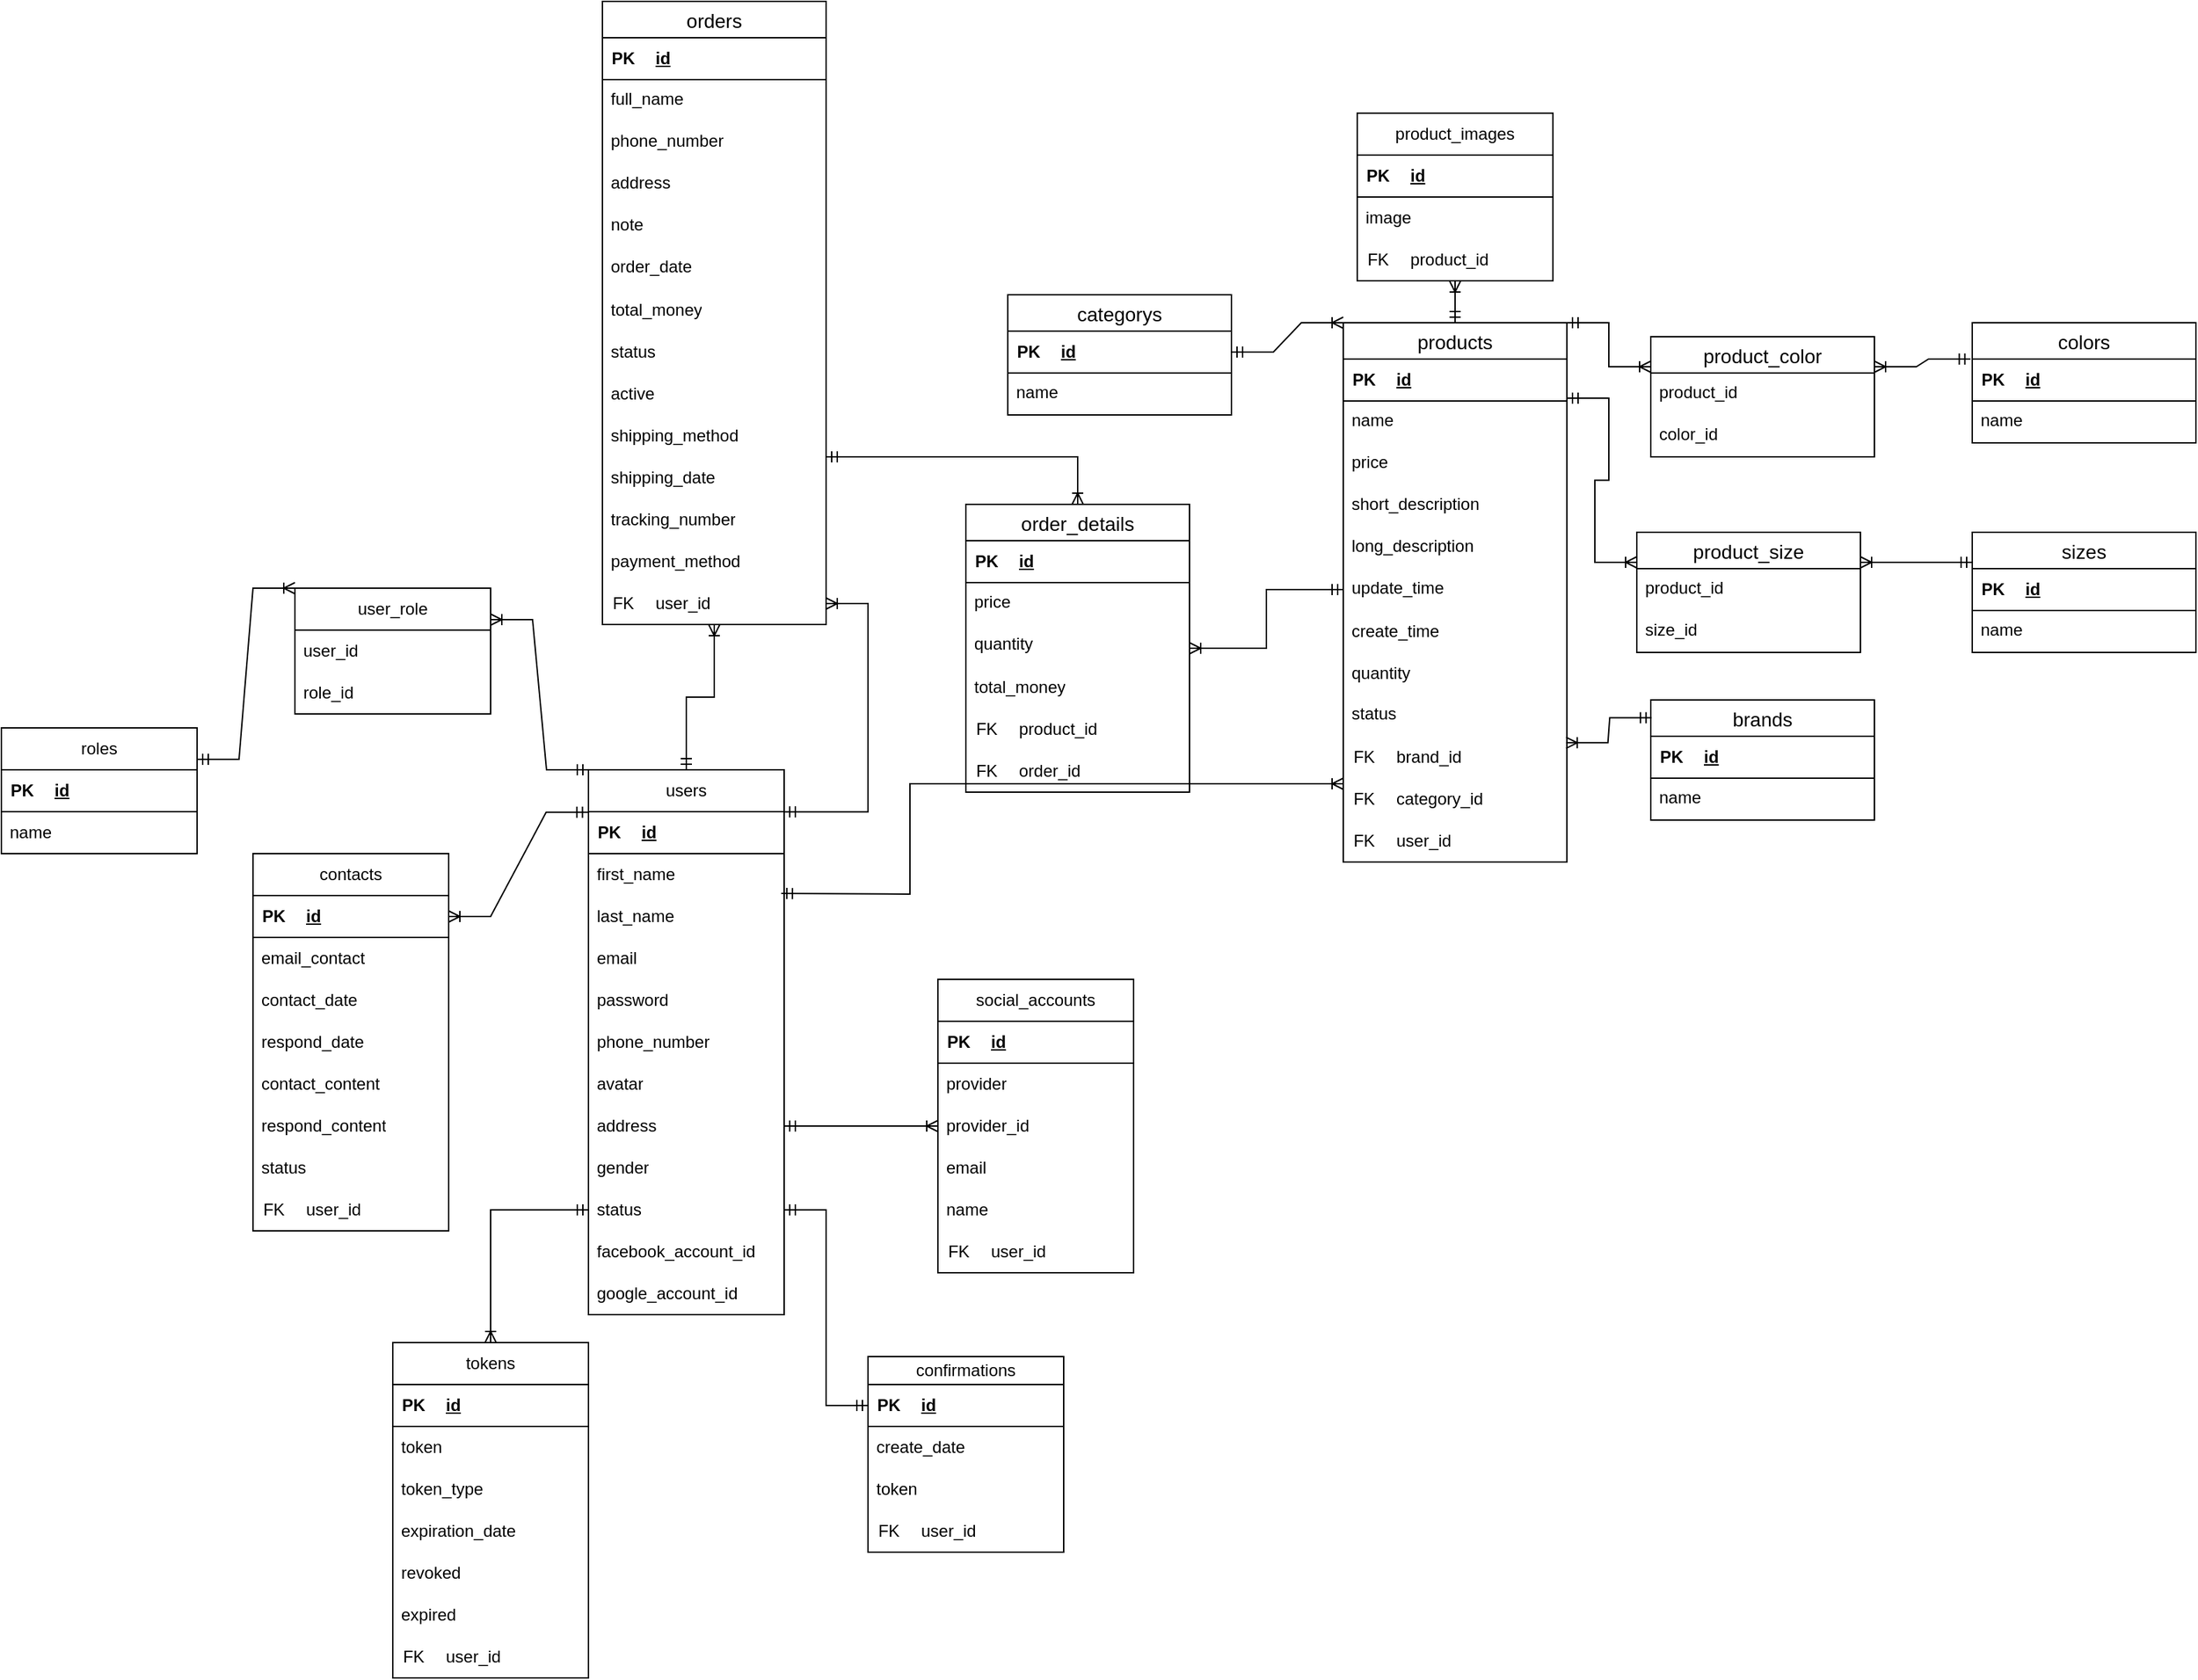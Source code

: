 <mxfile version="22.1.11" type="github">
  <diagram id="R2lEEEUBdFMjLlhIrx00" name="Page-1">
    <mxGraphModel dx="1644" dy="1512" grid="1" gridSize="10" guides="1" tooltips="1" connect="1" arrows="1" fold="1" page="1" pageScale="1" pageWidth="850" pageHeight="1100" math="0" shadow="0" extFonts="Permanent Marker^https://fonts.googleapis.com/css?family=Permanent+Marker">
      <root>
        <mxCell id="0" />
        <mxCell id="1" parent="0" />
        <mxCell id="6y4JcqKXiahqMszZJnVY-1" value="users" style="swimlane;fontStyle=0;childLayout=stackLayout;horizontal=1;startSize=30;horizontalStack=0;resizeParent=1;resizeParentMax=0;resizeLast=0;collapsible=1;marginBottom=0;whiteSpace=wrap;html=1;" parent="1" vertex="1">
          <mxGeometry x="-180" y="270" width="140" height="390" as="geometry">
            <mxRectangle x="40" y="80" width="80" height="30" as="alternateBounds" />
          </mxGeometry>
        </mxCell>
        <mxCell id="6y4JcqKXiahqMszZJnVY-46" value="" style="shape=table;startSize=0;container=1;collapsible=1;childLayout=tableLayout;fixedRows=1;rowLines=0;fontStyle=0;align=center;resizeLast=1;strokeColor=none;fillColor=none;collapsible=0;" parent="6y4JcqKXiahqMszZJnVY-1" vertex="1">
          <mxGeometry y="30" width="140" height="30" as="geometry" />
        </mxCell>
        <mxCell id="6y4JcqKXiahqMszZJnVY-47" value="" style="shape=tableRow;horizontal=0;startSize=0;swimlaneHead=0;swimlaneBody=0;fillColor=none;collapsible=0;dropTarget=0;points=[[0,0.5],[1,0.5]];portConstraint=eastwest;top=0;left=0;right=0;bottom=1;" parent="6y4JcqKXiahqMszZJnVY-46" vertex="1">
          <mxGeometry width="140" height="30" as="geometry" />
        </mxCell>
        <mxCell id="6y4JcqKXiahqMszZJnVY-48" value="PK" style="shape=partialRectangle;connectable=0;fillColor=none;top=0;left=0;bottom=0;right=0;fontStyle=1;overflow=hidden;whiteSpace=wrap;html=1;" parent="6y4JcqKXiahqMszZJnVY-47" vertex="1">
          <mxGeometry width="30" height="30" as="geometry">
            <mxRectangle width="30" height="30" as="alternateBounds" />
          </mxGeometry>
        </mxCell>
        <mxCell id="6y4JcqKXiahqMszZJnVY-49" value="id" style="shape=partialRectangle;connectable=0;fillColor=none;top=0;left=0;bottom=0;right=0;align=left;spacingLeft=6;fontStyle=5;overflow=hidden;whiteSpace=wrap;html=1;" parent="6y4JcqKXiahqMszZJnVY-47" vertex="1">
          <mxGeometry x="30" width="110" height="30" as="geometry">
            <mxRectangle width="110" height="30" as="alternateBounds" />
          </mxGeometry>
        </mxCell>
        <mxCell id="6y4JcqKXiahqMszZJnVY-3" value="first_name" style="text;strokeColor=none;fillColor=none;align=left;verticalAlign=middle;spacingLeft=4;spacingRight=4;overflow=hidden;points=[[0,0.5],[1,0.5]];portConstraint=eastwest;rotatable=0;whiteSpace=wrap;html=1;" parent="6y4JcqKXiahqMszZJnVY-1" vertex="1">
          <mxGeometry y="60" width="140" height="30" as="geometry" />
        </mxCell>
        <mxCell id="6y4JcqKXiahqMszZJnVY-4" value="last_name" style="text;strokeColor=none;fillColor=none;align=left;verticalAlign=middle;spacingLeft=4;spacingRight=4;overflow=hidden;points=[[0,0.5],[1,0.5]];portConstraint=eastwest;rotatable=0;whiteSpace=wrap;html=1;" parent="6y4JcqKXiahqMszZJnVY-1" vertex="1">
          <mxGeometry y="90" width="140" height="30" as="geometry" />
        </mxCell>
        <mxCell id="6y4JcqKXiahqMszZJnVY-5" value="email" style="text;strokeColor=none;fillColor=none;align=left;verticalAlign=middle;spacingLeft=4;spacingRight=4;overflow=hidden;points=[[0,0.5],[1,0.5]];portConstraint=eastwest;rotatable=0;whiteSpace=wrap;html=1;" parent="6y4JcqKXiahqMszZJnVY-1" vertex="1">
          <mxGeometry y="120" width="140" height="30" as="geometry" />
        </mxCell>
        <mxCell id="6y4JcqKXiahqMszZJnVY-9" value="password" style="text;strokeColor=none;fillColor=none;align=left;verticalAlign=middle;spacingLeft=4;spacingRight=4;overflow=hidden;points=[[0,0.5],[1,0.5]];portConstraint=eastwest;rotatable=0;whiteSpace=wrap;html=1;" parent="6y4JcqKXiahqMszZJnVY-1" vertex="1">
          <mxGeometry y="150" width="140" height="30" as="geometry" />
        </mxCell>
        <mxCell id="6y4JcqKXiahqMszZJnVY-7" value="phone_number" style="text;strokeColor=none;fillColor=none;align=left;verticalAlign=middle;spacingLeft=4;spacingRight=4;overflow=hidden;points=[[0,0.5],[1,0.5]];portConstraint=eastwest;rotatable=0;whiteSpace=wrap;html=1;" parent="6y4JcqKXiahqMszZJnVY-1" vertex="1">
          <mxGeometry y="180" width="140" height="30" as="geometry" />
        </mxCell>
        <mxCell id="6y4JcqKXiahqMszZJnVY-26" value="avatar" style="text;strokeColor=none;fillColor=none;align=left;verticalAlign=middle;spacingLeft=4;spacingRight=4;overflow=hidden;points=[[0,0.5],[1,0.5]];portConstraint=eastwest;rotatable=0;whiteSpace=wrap;html=1;" parent="6y4JcqKXiahqMszZJnVY-1" vertex="1">
          <mxGeometry y="210" width="140" height="30" as="geometry" />
        </mxCell>
        <mxCell id="6y4JcqKXiahqMszZJnVY-8" value="address" style="text;strokeColor=none;fillColor=none;align=left;verticalAlign=middle;spacingLeft=4;spacingRight=4;overflow=hidden;points=[[0,0.5],[1,0.5]];portConstraint=eastwest;rotatable=0;whiteSpace=wrap;html=1;" parent="6y4JcqKXiahqMszZJnVY-1" vertex="1">
          <mxGeometry y="240" width="140" height="30" as="geometry" />
        </mxCell>
        <mxCell id="o8AW5qAOy2X4JHwksQ0e-1" value="gender" style="text;strokeColor=none;fillColor=none;align=left;verticalAlign=middle;spacingLeft=4;spacingRight=4;overflow=hidden;points=[[0,0.5],[1,0.5]];portConstraint=eastwest;rotatable=0;whiteSpace=wrap;html=1;" parent="6y4JcqKXiahqMszZJnVY-1" vertex="1">
          <mxGeometry y="270" width="140" height="30" as="geometry" />
        </mxCell>
        <mxCell id="6y4JcqKXiahqMszZJnVY-27" value="status" style="text;strokeColor=none;fillColor=none;align=left;verticalAlign=middle;spacingLeft=4;spacingRight=4;overflow=hidden;points=[[0,0.5],[1,0.5]];portConstraint=eastwest;rotatable=0;whiteSpace=wrap;html=1;" parent="6y4JcqKXiahqMszZJnVY-1" vertex="1">
          <mxGeometry y="300" width="140" height="30" as="geometry" />
        </mxCell>
        <mxCell id="4e-6Sn5Rn1NFVXeFd5k3-29" value="facebook_account_id" style="text;strokeColor=none;fillColor=none;align=left;verticalAlign=middle;spacingLeft=4;spacingRight=4;overflow=hidden;points=[[0,0.5],[1,0.5]];portConstraint=eastwest;rotatable=0;whiteSpace=wrap;html=1;" parent="6y4JcqKXiahqMszZJnVY-1" vertex="1">
          <mxGeometry y="330" width="140" height="30" as="geometry" />
        </mxCell>
        <mxCell id="4e-6Sn5Rn1NFVXeFd5k3-30" value="google_account_id" style="text;strokeColor=none;fillColor=none;align=left;verticalAlign=middle;spacingLeft=4;spacingRight=4;overflow=hidden;points=[[0,0.5],[1,0.5]];portConstraint=eastwest;rotatable=0;whiteSpace=wrap;html=1;" parent="6y4JcqKXiahqMszZJnVY-1" vertex="1">
          <mxGeometry y="360" width="140" height="30" as="geometry" />
        </mxCell>
        <mxCell id="6y4JcqKXiahqMszZJnVY-10" value="roles" style="swimlane;fontStyle=0;childLayout=stackLayout;horizontal=1;startSize=30;horizontalStack=0;resizeParent=1;resizeParentMax=0;resizeLast=0;collapsible=1;marginBottom=0;whiteSpace=wrap;html=1;" parent="1" vertex="1">
          <mxGeometry x="-600" y="240" width="140" height="90" as="geometry">
            <mxRectangle x="40" y="80" width="80" height="30" as="alternateBounds" />
          </mxGeometry>
        </mxCell>
        <mxCell id="6y4JcqKXiahqMszZJnVY-50" value="" style="shape=table;startSize=0;container=1;collapsible=1;childLayout=tableLayout;fixedRows=1;rowLines=0;fontStyle=0;align=center;resizeLast=1;strokeColor=none;fillColor=none;collapsible=0;" parent="6y4JcqKXiahqMszZJnVY-10" vertex="1">
          <mxGeometry y="30" width="140" height="30" as="geometry" />
        </mxCell>
        <mxCell id="6y4JcqKXiahqMszZJnVY-51" value="" style="shape=tableRow;horizontal=0;startSize=0;swimlaneHead=0;swimlaneBody=0;fillColor=none;collapsible=0;dropTarget=0;points=[[0,0.5],[1,0.5]];portConstraint=eastwest;top=0;left=0;right=0;bottom=1;" parent="6y4JcqKXiahqMszZJnVY-50" vertex="1">
          <mxGeometry width="140" height="30" as="geometry" />
        </mxCell>
        <mxCell id="6y4JcqKXiahqMszZJnVY-52" value="PK" style="shape=partialRectangle;connectable=0;fillColor=none;top=0;left=0;bottom=0;right=0;fontStyle=1;overflow=hidden;whiteSpace=wrap;html=1;" parent="6y4JcqKXiahqMszZJnVY-51" vertex="1">
          <mxGeometry width="30" height="30" as="geometry">
            <mxRectangle width="30" height="30" as="alternateBounds" />
          </mxGeometry>
        </mxCell>
        <mxCell id="6y4JcqKXiahqMszZJnVY-53" value="id" style="shape=partialRectangle;connectable=0;fillColor=none;top=0;left=0;bottom=0;right=0;align=left;spacingLeft=6;fontStyle=5;overflow=hidden;whiteSpace=wrap;html=1;" parent="6y4JcqKXiahqMszZJnVY-51" vertex="1">
          <mxGeometry x="30" width="110" height="30" as="geometry">
            <mxRectangle width="110" height="30" as="alternateBounds" />
          </mxGeometry>
        </mxCell>
        <mxCell id="6y4JcqKXiahqMszZJnVY-12" value="name" style="text;strokeColor=none;fillColor=none;align=left;verticalAlign=middle;spacingLeft=4;spacingRight=4;overflow=hidden;points=[[0,0.5],[1,0.5]];portConstraint=eastwest;rotatable=0;whiteSpace=wrap;html=1;" parent="6y4JcqKXiahqMszZJnVY-10" vertex="1">
          <mxGeometry y="60" width="140" height="30" as="geometry" />
        </mxCell>
        <mxCell id="6y4JcqKXiahqMszZJnVY-14" value="user_role" style="swimlane;fontStyle=0;childLayout=stackLayout;horizontal=1;startSize=30;horizontalStack=0;resizeParent=1;resizeParentMax=0;resizeLast=0;collapsible=1;marginBottom=0;whiteSpace=wrap;html=1;" parent="1" vertex="1">
          <mxGeometry x="-390" y="140" width="140" height="90" as="geometry">
            <mxRectangle x="40" y="80" width="80" height="30" as="alternateBounds" />
          </mxGeometry>
        </mxCell>
        <mxCell id="6y4JcqKXiahqMszZJnVY-15" value="user_id" style="text;strokeColor=none;fillColor=none;align=left;verticalAlign=middle;spacingLeft=4;spacingRight=4;overflow=hidden;points=[[0,0.5],[1,0.5]];portConstraint=eastwest;rotatable=0;whiteSpace=wrap;html=1;" parent="6y4JcqKXiahqMszZJnVY-14" vertex="1">
          <mxGeometry y="30" width="140" height="30" as="geometry" />
        </mxCell>
        <mxCell id="6y4JcqKXiahqMszZJnVY-16" value="role_id" style="text;strokeColor=none;fillColor=none;align=left;verticalAlign=middle;spacingLeft=4;spacingRight=4;overflow=hidden;points=[[0,0.5],[1,0.5]];portConstraint=eastwest;rotatable=0;whiteSpace=wrap;html=1;" parent="6y4JcqKXiahqMszZJnVY-14" vertex="1">
          <mxGeometry y="60" width="140" height="30" as="geometry" />
        </mxCell>
        <mxCell id="6y4JcqKXiahqMszZJnVY-19" value="" style="edgeStyle=entityRelationEdgeStyle;fontSize=12;html=1;endArrow=ERoneToMany;rounded=0;entryX=1;entryY=0.25;entryDx=0;entryDy=0;exitX=0;exitY=0;exitDx=0;exitDy=0;startArrow=ERmandOne;startFill=0;" parent="1" source="6y4JcqKXiahqMszZJnVY-1" target="6y4JcqKXiahqMszZJnVY-14" edge="1">
          <mxGeometry width="100" height="100" relative="1" as="geometry">
            <mxPoint x="280" y="270" as="sourcePoint" />
            <mxPoint x="360" y="150" as="targetPoint" />
            <Array as="points">
              <mxPoint x="400" y="150" />
              <mxPoint x="430" y="150" />
            </Array>
          </mxGeometry>
        </mxCell>
        <mxCell id="6y4JcqKXiahqMszZJnVY-20" value="" style="edgeStyle=entityRelationEdgeStyle;fontSize=12;html=1;endArrow=ERoneToMany;rounded=0;exitX=1;exitY=0.25;exitDx=0;exitDy=0;startArrow=ERmandOne;startFill=0;entryX=0;entryY=0;entryDx=0;entryDy=0;" parent="1" source="6y4JcqKXiahqMszZJnVY-10" target="6y4JcqKXiahqMszZJnVY-14" edge="1">
          <mxGeometry width="100" height="100" relative="1" as="geometry">
            <mxPoint x="60.14" y="82.5" as="sourcePoint" />
            <mxPoint x="130" y="184" as="targetPoint" />
            <Array as="points">
              <mxPoint x="470.14" y="-49.5" />
              <mxPoint x="110" y="130" />
              <mxPoint x="220.14" y="80" />
              <mxPoint x="240.14" y="60.5" />
              <mxPoint x="190.14" y="137.5" />
              <mxPoint x="220.14" y="60.5" />
              <mxPoint x="210.14" y="67.5" />
              <mxPoint x="500.14" y="-49.5" />
              <mxPoint x="150.14" y="107.5" />
            </Array>
          </mxGeometry>
        </mxCell>
        <mxCell id="6y4JcqKXiahqMszZJnVY-22" value="contacts" style="swimlane;fontStyle=0;childLayout=stackLayout;horizontal=1;startSize=30;horizontalStack=0;resizeParent=1;resizeParentMax=0;resizeLast=0;collapsible=1;marginBottom=0;whiteSpace=wrap;html=1;" parent="1" vertex="1">
          <mxGeometry x="-420" y="330" width="140" height="270" as="geometry" />
        </mxCell>
        <mxCell id="6y4JcqKXiahqMszZJnVY-42" value="" style="shape=table;startSize=0;container=1;collapsible=1;childLayout=tableLayout;fixedRows=1;rowLines=0;fontStyle=0;align=center;resizeLast=1;strokeColor=none;fillColor=none;collapsible=0;" parent="6y4JcqKXiahqMszZJnVY-22" vertex="1">
          <mxGeometry y="30" width="140" height="30" as="geometry" />
        </mxCell>
        <mxCell id="6y4JcqKXiahqMszZJnVY-43" value="" style="shape=tableRow;horizontal=0;startSize=0;swimlaneHead=0;swimlaneBody=0;fillColor=none;collapsible=0;dropTarget=0;points=[[0,0.5],[1,0.5]];portConstraint=eastwest;top=0;left=0;right=0;bottom=1;" parent="6y4JcqKXiahqMszZJnVY-42" vertex="1">
          <mxGeometry width="140" height="30" as="geometry" />
        </mxCell>
        <mxCell id="6y4JcqKXiahqMszZJnVY-44" value="PK" style="shape=partialRectangle;connectable=0;fillColor=none;top=0;left=0;bottom=0;right=0;fontStyle=1;overflow=hidden;whiteSpace=wrap;html=1;" parent="6y4JcqKXiahqMszZJnVY-43" vertex="1">
          <mxGeometry width="30" height="30" as="geometry">
            <mxRectangle width="30" height="30" as="alternateBounds" />
          </mxGeometry>
        </mxCell>
        <mxCell id="6y4JcqKXiahqMszZJnVY-45" value="id" style="shape=partialRectangle;connectable=0;fillColor=none;top=0;left=0;bottom=0;right=0;align=left;spacingLeft=6;fontStyle=5;overflow=hidden;whiteSpace=wrap;html=1;" parent="6y4JcqKXiahqMszZJnVY-43" vertex="1">
          <mxGeometry x="30" width="110" height="30" as="geometry">
            <mxRectangle width="110" height="30" as="alternateBounds" />
          </mxGeometry>
        </mxCell>
        <mxCell id="6y4JcqKXiahqMszZJnVY-24" value="email_contact" style="text;strokeColor=none;fillColor=none;align=left;verticalAlign=middle;spacingLeft=4;spacingRight=4;overflow=hidden;points=[[0,0.5],[1,0.5]];portConstraint=eastwest;rotatable=0;whiteSpace=wrap;html=1;" parent="6y4JcqKXiahqMszZJnVY-22" vertex="1">
          <mxGeometry y="60" width="140" height="30" as="geometry" />
        </mxCell>
        <mxCell id="6y4JcqKXiahqMszZJnVY-25" value="contact_date" style="text;strokeColor=none;fillColor=none;align=left;verticalAlign=middle;spacingLeft=4;spacingRight=4;overflow=hidden;points=[[0,0.5],[1,0.5]];portConstraint=eastwest;rotatable=0;whiteSpace=wrap;html=1;" parent="6y4JcqKXiahqMszZJnVY-22" vertex="1">
          <mxGeometry y="90" width="140" height="30" as="geometry" />
        </mxCell>
        <mxCell id="6y4JcqKXiahqMszZJnVY-28" value="respond_date" style="text;strokeColor=none;fillColor=none;align=left;verticalAlign=middle;spacingLeft=4;spacingRight=4;overflow=hidden;points=[[0,0.5],[1,0.5]];portConstraint=eastwest;rotatable=0;whiteSpace=wrap;html=1;" parent="6y4JcqKXiahqMszZJnVY-22" vertex="1">
          <mxGeometry y="120" width="140" height="30" as="geometry" />
        </mxCell>
        <mxCell id="6y4JcqKXiahqMszZJnVY-29" value="contact_content" style="text;strokeColor=none;fillColor=none;align=left;verticalAlign=middle;spacingLeft=4;spacingRight=4;overflow=hidden;points=[[0,0.5],[1,0.5]];portConstraint=eastwest;rotatable=0;whiteSpace=wrap;html=1;" parent="6y4JcqKXiahqMszZJnVY-22" vertex="1">
          <mxGeometry y="150" width="140" height="30" as="geometry" />
        </mxCell>
        <mxCell id="6y4JcqKXiahqMszZJnVY-30" value="respond_content" style="text;strokeColor=none;fillColor=none;align=left;verticalAlign=middle;spacingLeft=4;spacingRight=4;overflow=hidden;points=[[0,0.5],[1,0.5]];portConstraint=eastwest;rotatable=0;whiteSpace=wrap;html=1;" parent="6y4JcqKXiahqMszZJnVY-22" vertex="1">
          <mxGeometry y="180" width="140" height="30" as="geometry" />
        </mxCell>
        <mxCell id="6y4JcqKXiahqMszZJnVY-31" value="status" style="text;strokeColor=none;fillColor=none;align=left;verticalAlign=middle;spacingLeft=4;spacingRight=4;overflow=hidden;points=[[0,0.5],[1,0.5]];portConstraint=eastwest;rotatable=0;whiteSpace=wrap;html=1;" parent="6y4JcqKXiahqMszZJnVY-22" vertex="1">
          <mxGeometry y="210" width="140" height="30" as="geometry" />
        </mxCell>
        <mxCell id="6y4JcqKXiahqMszZJnVY-38" value="" style="shape=table;startSize=0;container=1;collapsible=1;childLayout=tableLayout;fixedRows=1;rowLines=0;fontStyle=0;align=center;resizeLast=1;strokeColor=none;fillColor=none;collapsible=0;" parent="6y4JcqKXiahqMszZJnVY-22" vertex="1">
          <mxGeometry y="240" width="140" height="30" as="geometry" />
        </mxCell>
        <mxCell id="6y4JcqKXiahqMszZJnVY-39" value="" style="shape=tableRow;horizontal=0;startSize=0;swimlaneHead=0;swimlaneBody=0;fillColor=none;collapsible=0;dropTarget=0;points=[[0,0.5],[1,0.5]];portConstraint=eastwest;top=0;left=0;right=0;bottom=0;" parent="6y4JcqKXiahqMszZJnVY-38" vertex="1">
          <mxGeometry width="140" height="30" as="geometry" />
        </mxCell>
        <mxCell id="6y4JcqKXiahqMszZJnVY-40" value="FK" style="shape=partialRectangle;connectable=0;fillColor=none;top=0;left=0;bottom=0;right=0;fontStyle=0;overflow=hidden;whiteSpace=wrap;html=1;" parent="6y4JcqKXiahqMszZJnVY-39" vertex="1">
          <mxGeometry width="30" height="30" as="geometry">
            <mxRectangle width="30" height="30" as="alternateBounds" />
          </mxGeometry>
        </mxCell>
        <mxCell id="6y4JcqKXiahqMszZJnVY-41" value="user_id" style="shape=partialRectangle;connectable=0;fillColor=none;top=0;left=0;bottom=0;right=0;align=left;spacingLeft=6;fontStyle=0;overflow=hidden;whiteSpace=wrap;html=1;" parent="6y4JcqKXiahqMszZJnVY-39" vertex="1">
          <mxGeometry x="30" width="110" height="30" as="geometry">
            <mxRectangle width="110" height="30" as="alternateBounds" />
          </mxGeometry>
        </mxCell>
        <mxCell id="6y4JcqKXiahqMszZJnVY-33" value="" style="edgeStyle=entityRelationEdgeStyle;fontSize=12;html=1;endArrow=ERoneToMany;rounded=0;exitX=-0.002;exitY=0.078;exitDx=0;exitDy=0;exitPerimeter=0;startArrow=ERmandOne;startFill=0;entryX=1;entryY=0.5;entryDx=0;entryDy=0;" parent="1" source="6y4JcqKXiahqMszZJnVY-1" target="6y4JcqKXiahqMszZJnVY-43" edge="1">
          <mxGeometry width="100" height="100" relative="1" as="geometry">
            <mxPoint x="70" y="420" as="sourcePoint" />
            <mxPoint x="-200" y="295" as="targetPoint" />
            <Array as="points">
              <mxPoint x="-100" y="310" />
              <mxPoint x="-130" y="320" />
            </Array>
          </mxGeometry>
        </mxCell>
        <mxCell id="6y4JcqKXiahqMszZJnVY-79" value="products" style="swimlane;fontStyle=0;childLayout=stackLayout;horizontal=1;startSize=26;horizontalStack=0;resizeParent=1;resizeParentMax=0;resizeLast=0;collapsible=1;marginBottom=0;align=center;fontSize=14;" parent="1" vertex="1">
          <mxGeometry x="360" y="-50" width="160" height="386" as="geometry" />
        </mxCell>
        <mxCell id="6y4JcqKXiahqMszZJnVY-83" value="" style="shape=table;startSize=0;container=1;collapsible=1;childLayout=tableLayout;fixedRows=1;rowLines=0;fontStyle=0;align=center;resizeLast=1;strokeColor=none;fillColor=none;collapsible=0;" parent="6y4JcqKXiahqMszZJnVY-79" vertex="1">
          <mxGeometry y="26" width="160" height="30" as="geometry" />
        </mxCell>
        <mxCell id="6y4JcqKXiahqMszZJnVY-84" value="" style="shape=tableRow;horizontal=0;startSize=0;swimlaneHead=0;swimlaneBody=0;fillColor=none;collapsible=0;dropTarget=0;points=[[0,0.5],[1,0.5]];portConstraint=eastwest;top=0;left=0;right=0;bottom=1;" parent="6y4JcqKXiahqMszZJnVY-83" vertex="1">
          <mxGeometry width="160" height="30" as="geometry" />
        </mxCell>
        <mxCell id="6y4JcqKXiahqMszZJnVY-85" value="PK" style="shape=partialRectangle;connectable=0;fillColor=none;top=0;left=0;bottom=0;right=0;fontStyle=1;overflow=hidden;whiteSpace=wrap;html=1;" parent="6y4JcqKXiahqMszZJnVY-84" vertex="1">
          <mxGeometry width="30" height="30" as="geometry">
            <mxRectangle width="30" height="30" as="alternateBounds" />
          </mxGeometry>
        </mxCell>
        <mxCell id="6y4JcqKXiahqMszZJnVY-86" value="id" style="shape=partialRectangle;connectable=0;fillColor=none;top=0;left=0;bottom=0;right=0;align=left;spacingLeft=6;fontStyle=5;overflow=hidden;whiteSpace=wrap;html=1;" parent="6y4JcqKXiahqMszZJnVY-84" vertex="1">
          <mxGeometry x="30" width="130" height="30" as="geometry">
            <mxRectangle width="130" height="30" as="alternateBounds" />
          </mxGeometry>
        </mxCell>
        <mxCell id="6y4JcqKXiahqMszZJnVY-80" value="name" style="text;strokeColor=none;fillColor=none;spacingLeft=4;spacingRight=4;overflow=hidden;rotatable=0;points=[[0,0.5],[1,0.5]];portConstraint=eastwest;fontSize=12;whiteSpace=wrap;html=1;" parent="6y4JcqKXiahqMszZJnVY-79" vertex="1">
          <mxGeometry y="56" width="160" height="30" as="geometry" />
        </mxCell>
        <mxCell id="6y4JcqKXiahqMszZJnVY-82" value="price" style="text;strokeColor=none;fillColor=none;spacingLeft=4;spacingRight=4;overflow=hidden;rotatable=0;points=[[0,0.5],[1,0.5]];portConstraint=eastwest;fontSize=12;whiteSpace=wrap;html=1;" parent="6y4JcqKXiahqMszZJnVY-79" vertex="1">
          <mxGeometry y="86" width="160" height="30" as="geometry" />
        </mxCell>
        <mxCell id="6y4JcqKXiahqMszZJnVY-81" value="short_description" style="text;strokeColor=none;fillColor=none;spacingLeft=4;spacingRight=4;overflow=hidden;rotatable=0;points=[[0,0.5],[1,0.5]];portConstraint=eastwest;fontSize=12;whiteSpace=wrap;html=1;" parent="6y4JcqKXiahqMszZJnVY-79" vertex="1">
          <mxGeometry y="116" width="160" height="30" as="geometry" />
        </mxCell>
        <mxCell id="6y4JcqKXiahqMszZJnVY-162" value="long_description" style="text;strokeColor=none;fillColor=none;spacingLeft=4;spacingRight=4;overflow=hidden;rotatable=0;points=[[0,0.5],[1,0.5]];portConstraint=eastwest;fontSize=12;whiteSpace=wrap;html=1;" parent="6y4JcqKXiahqMszZJnVY-79" vertex="1">
          <mxGeometry y="146" width="160" height="30" as="geometry" />
        </mxCell>
        <mxCell id="6y4JcqKXiahqMszZJnVY-165" value="update_time" style="text;strokeColor=none;fillColor=none;spacingLeft=4;spacingRight=4;overflow=hidden;rotatable=0;points=[[0,0.5],[1,0.5]];portConstraint=eastwest;fontSize=12;whiteSpace=wrap;html=1;" parent="6y4JcqKXiahqMszZJnVY-79" vertex="1">
          <mxGeometry y="176" width="160" height="30" as="geometry" />
        </mxCell>
        <mxCell id="4e-6Sn5Rn1NFVXeFd5k3-45" value="create_time" style="text;strokeColor=none;fillColor=none;align=left;verticalAlign=middle;spacingLeft=4;spacingRight=4;overflow=hidden;points=[[0,0.5],[1,0.5]];portConstraint=eastwest;rotatable=0;whiteSpace=wrap;html=1;" parent="6y4JcqKXiahqMszZJnVY-79" vertex="1">
          <mxGeometry y="206" width="160" height="30" as="geometry" />
        </mxCell>
        <mxCell id="i2JDOjCdowJLlf_OGqOi-1" value="quantity" style="text;strokeColor=none;fillColor=none;align=left;verticalAlign=middle;spacingLeft=4;spacingRight=4;overflow=hidden;points=[[0,0.5],[1,0.5]];portConstraint=eastwest;rotatable=0;whiteSpace=wrap;html=1;" parent="6y4JcqKXiahqMszZJnVY-79" vertex="1">
          <mxGeometry y="236" width="160" height="30" as="geometry" />
        </mxCell>
        <mxCell id="6y4JcqKXiahqMszZJnVY-166" value="status" style="text;strokeColor=none;fillColor=none;spacingLeft=4;spacingRight=4;overflow=hidden;rotatable=0;points=[[0,0.5],[1,0.5]];portConstraint=eastwest;fontSize=12;whiteSpace=wrap;html=1;" parent="6y4JcqKXiahqMszZJnVY-79" vertex="1">
          <mxGeometry y="266" width="160" height="30" as="geometry" />
        </mxCell>
        <mxCell id="6y4JcqKXiahqMszZJnVY-106" value="" style="shape=table;startSize=0;container=1;collapsible=1;childLayout=tableLayout;fixedRows=1;rowLines=0;fontStyle=0;align=center;resizeLast=1;strokeColor=none;fillColor=none;collapsible=0;" parent="6y4JcqKXiahqMszZJnVY-79" vertex="1">
          <mxGeometry y="296" width="160" height="90" as="geometry" />
        </mxCell>
        <mxCell id="6y4JcqKXiahqMszZJnVY-107" value="" style="shape=tableRow;horizontal=0;startSize=0;swimlaneHead=0;swimlaneBody=0;fillColor=none;collapsible=0;dropTarget=0;points=[[0,0.5],[1,0.5]];portConstraint=eastwest;top=0;left=0;right=0;bottom=0;" parent="6y4JcqKXiahqMszZJnVY-106" vertex="1">
          <mxGeometry width="160" height="30" as="geometry" />
        </mxCell>
        <mxCell id="6y4JcqKXiahqMszZJnVY-108" value="FK" style="shape=partialRectangle;connectable=0;fillColor=none;top=0;left=0;bottom=0;right=0;fontStyle=0;overflow=hidden;whiteSpace=wrap;html=1;" parent="6y4JcqKXiahqMszZJnVY-107" vertex="1">
          <mxGeometry width="30" height="30" as="geometry">
            <mxRectangle width="30" height="30" as="alternateBounds" />
          </mxGeometry>
        </mxCell>
        <mxCell id="6y4JcqKXiahqMszZJnVY-109" value="brand_id" style="shape=partialRectangle;connectable=0;fillColor=none;top=0;left=0;bottom=0;right=0;align=left;spacingLeft=6;fontStyle=0;overflow=hidden;whiteSpace=wrap;html=1;" parent="6y4JcqKXiahqMszZJnVY-107" vertex="1">
          <mxGeometry x="30" width="130" height="30" as="geometry">
            <mxRectangle width="130" height="30" as="alternateBounds" />
          </mxGeometry>
        </mxCell>
        <mxCell id="6y4JcqKXiahqMszZJnVY-141" value="" style="shape=tableRow;horizontal=0;startSize=0;swimlaneHead=0;swimlaneBody=0;fillColor=none;collapsible=0;dropTarget=0;points=[[0,0.5],[1,0.5]];portConstraint=eastwest;top=0;left=0;right=0;bottom=0;" parent="6y4JcqKXiahqMszZJnVY-106" vertex="1">
          <mxGeometry y="30" width="160" height="30" as="geometry" />
        </mxCell>
        <mxCell id="6y4JcqKXiahqMszZJnVY-142" value="FK" style="shape=partialRectangle;connectable=0;fillColor=none;top=0;left=0;bottom=0;right=0;fontStyle=0;overflow=hidden;whiteSpace=wrap;html=1;" parent="6y4JcqKXiahqMszZJnVY-141" vertex="1">
          <mxGeometry width="30" height="30" as="geometry">
            <mxRectangle width="30" height="30" as="alternateBounds" />
          </mxGeometry>
        </mxCell>
        <mxCell id="6y4JcqKXiahqMszZJnVY-143" value="category_id" style="shape=partialRectangle;connectable=0;fillColor=none;top=0;left=0;bottom=0;right=0;align=left;spacingLeft=6;fontStyle=0;overflow=hidden;whiteSpace=wrap;html=1;" parent="6y4JcqKXiahqMszZJnVY-141" vertex="1">
          <mxGeometry x="30" width="130" height="30" as="geometry">
            <mxRectangle width="130" height="30" as="alternateBounds" />
          </mxGeometry>
        </mxCell>
        <mxCell id="i2JDOjCdowJLlf_OGqOi-4" value="" style="shape=tableRow;horizontal=0;startSize=0;swimlaneHead=0;swimlaneBody=0;fillColor=none;collapsible=0;dropTarget=0;points=[[0,0.5],[1,0.5]];portConstraint=eastwest;top=0;left=0;right=0;bottom=0;" parent="6y4JcqKXiahqMszZJnVY-106" vertex="1">
          <mxGeometry y="60" width="160" height="30" as="geometry" />
        </mxCell>
        <mxCell id="i2JDOjCdowJLlf_OGqOi-5" value="FK" style="shape=partialRectangle;connectable=0;fillColor=none;top=0;left=0;bottom=0;right=0;fontStyle=0;overflow=hidden;whiteSpace=wrap;html=1;" parent="i2JDOjCdowJLlf_OGqOi-4" vertex="1">
          <mxGeometry width="30" height="30" as="geometry">
            <mxRectangle width="30" height="30" as="alternateBounds" />
          </mxGeometry>
        </mxCell>
        <mxCell id="i2JDOjCdowJLlf_OGqOi-6" value="user_id" style="shape=partialRectangle;connectable=0;fillColor=none;top=0;left=0;bottom=0;right=0;align=left;spacingLeft=6;fontStyle=0;overflow=hidden;whiteSpace=wrap;html=1;" parent="i2JDOjCdowJLlf_OGqOi-4" vertex="1">
          <mxGeometry x="30" width="130" height="30" as="geometry">
            <mxRectangle width="130" height="30" as="alternateBounds" />
          </mxGeometry>
        </mxCell>
        <mxCell id="6y4JcqKXiahqMszZJnVY-87" value="sizes" style="swimlane;fontStyle=0;childLayout=stackLayout;horizontal=1;startSize=26;horizontalStack=0;resizeParent=1;resizeParentMax=0;resizeLast=0;collapsible=1;marginBottom=0;align=center;fontSize=14;" parent="1" vertex="1">
          <mxGeometry x="810" y="100" width="160" height="86" as="geometry" />
        </mxCell>
        <mxCell id="6y4JcqKXiahqMszZJnVY-91" value="" style="shape=table;startSize=0;container=1;collapsible=1;childLayout=tableLayout;fixedRows=1;rowLines=0;fontStyle=0;align=center;resizeLast=1;strokeColor=none;fillColor=none;collapsible=0;" parent="6y4JcqKXiahqMszZJnVY-87" vertex="1">
          <mxGeometry y="26" width="160" height="30" as="geometry" />
        </mxCell>
        <mxCell id="6y4JcqKXiahqMszZJnVY-92" value="" style="shape=tableRow;horizontal=0;startSize=0;swimlaneHead=0;swimlaneBody=0;fillColor=none;collapsible=0;dropTarget=0;points=[[0,0.5],[1,0.5]];portConstraint=eastwest;top=0;left=0;right=0;bottom=1;" parent="6y4JcqKXiahqMszZJnVY-91" vertex="1">
          <mxGeometry width="160" height="30" as="geometry" />
        </mxCell>
        <mxCell id="6y4JcqKXiahqMszZJnVY-93" value="PK" style="shape=partialRectangle;connectable=0;fillColor=none;top=0;left=0;bottom=0;right=0;fontStyle=1;overflow=hidden;whiteSpace=wrap;html=1;" parent="6y4JcqKXiahqMszZJnVY-92" vertex="1">
          <mxGeometry width="30" height="30" as="geometry">
            <mxRectangle width="30" height="30" as="alternateBounds" />
          </mxGeometry>
        </mxCell>
        <mxCell id="6y4JcqKXiahqMszZJnVY-94" value="id" style="shape=partialRectangle;connectable=0;fillColor=none;top=0;left=0;bottom=0;right=0;align=left;spacingLeft=6;fontStyle=5;overflow=hidden;whiteSpace=wrap;html=1;" parent="6y4JcqKXiahqMszZJnVY-92" vertex="1">
          <mxGeometry x="30" width="130" height="30" as="geometry">
            <mxRectangle width="130" height="30" as="alternateBounds" />
          </mxGeometry>
        </mxCell>
        <mxCell id="6y4JcqKXiahqMszZJnVY-88" value="name" style="text;strokeColor=none;fillColor=none;spacingLeft=4;spacingRight=4;overflow=hidden;rotatable=0;points=[[0,0.5],[1,0.5]];portConstraint=eastwest;fontSize=12;whiteSpace=wrap;html=1;" parent="6y4JcqKXiahqMszZJnVY-87" vertex="1">
          <mxGeometry y="56" width="160" height="30" as="geometry" />
        </mxCell>
        <mxCell id="6y4JcqKXiahqMszZJnVY-95" value="product_size" style="swimlane;fontStyle=0;childLayout=stackLayout;horizontal=1;startSize=26;horizontalStack=0;resizeParent=1;resizeParentMax=0;resizeLast=0;collapsible=1;marginBottom=0;align=center;fontSize=14;" parent="1" vertex="1">
          <mxGeometry x="570" y="100" width="160" height="86" as="geometry" />
        </mxCell>
        <mxCell id="6y4JcqKXiahqMszZJnVY-97" value="product_id" style="text;strokeColor=none;fillColor=none;spacingLeft=4;spacingRight=4;overflow=hidden;rotatable=0;points=[[0,0.5],[1,0.5]];portConstraint=eastwest;fontSize=12;whiteSpace=wrap;html=1;" parent="6y4JcqKXiahqMszZJnVY-95" vertex="1">
          <mxGeometry y="26" width="160" height="30" as="geometry" />
        </mxCell>
        <mxCell id="6y4JcqKXiahqMszZJnVY-98" value="size_id" style="text;strokeColor=none;fillColor=none;spacingLeft=4;spacingRight=4;overflow=hidden;rotatable=0;points=[[0,0.5],[1,0.5]];portConstraint=eastwest;fontSize=12;whiteSpace=wrap;html=1;" parent="6y4JcqKXiahqMszZJnVY-95" vertex="1">
          <mxGeometry y="56" width="160" height="30" as="geometry" />
        </mxCell>
        <mxCell id="6y4JcqKXiahqMszZJnVY-99" value="" style="edgeStyle=entityRelationEdgeStyle;fontSize=12;html=1;endArrow=ERoneToMany;rounded=0;entryX=1;entryY=0.25;entryDx=0;entryDy=0;exitX=0;exitY=0.25;exitDx=0;exitDy=0;startArrow=ERmandOne;startFill=0;" parent="1" source="6y4JcqKXiahqMszZJnVY-87" target="6y4JcqKXiahqMszZJnVY-95" edge="1">
          <mxGeometry width="100" height="100" relative="1" as="geometry">
            <mxPoint x="570" y="250" as="sourcePoint" />
            <mxPoint x="691" y="253" as="targetPoint" />
            <Array as="points">
              <mxPoint x="700" y="22" />
              <mxPoint x="730" y="22" />
            </Array>
          </mxGeometry>
        </mxCell>
        <mxCell id="6y4JcqKXiahqMszZJnVY-100" value="" style="edgeStyle=entityRelationEdgeStyle;fontSize=12;html=1;endArrow=ERoneToMany;rounded=0;entryX=0;entryY=0.25;entryDx=0;entryDy=0;startArrow=ERmandOne;startFill=0;exitX=1;exitY=0.14;exitDx=0;exitDy=0;exitPerimeter=0;" parent="1" source="6y4JcqKXiahqMszZJnVY-79" target="6y4JcqKXiahqMszZJnVY-95" edge="1">
          <mxGeometry width="100" height="100" relative="1" as="geometry">
            <mxPoint x="510" y="120" as="sourcePoint" />
            <mxPoint x="431" y="421" as="targetPoint" />
            <Array as="points">
              <mxPoint x="440" y="190" />
              <mxPoint x="470" y="190" />
            </Array>
          </mxGeometry>
        </mxCell>
        <mxCell id="6y4JcqKXiahqMszZJnVY-102" value="brands" style="swimlane;fontStyle=0;childLayout=stackLayout;horizontal=1;startSize=26;horizontalStack=0;resizeParent=1;resizeParentMax=0;resizeLast=0;collapsible=1;marginBottom=0;align=center;fontSize=14;" parent="1" vertex="1">
          <mxGeometry x="580" y="220" width="160" height="86" as="geometry" />
        </mxCell>
        <mxCell id="6y4JcqKXiahqMszZJnVY-110" value="" style="shape=table;startSize=0;container=1;collapsible=1;childLayout=tableLayout;fixedRows=1;rowLines=0;fontStyle=0;align=center;resizeLast=1;strokeColor=none;fillColor=none;collapsible=0;" parent="6y4JcqKXiahqMszZJnVY-102" vertex="1">
          <mxGeometry y="26" width="160" height="30" as="geometry" />
        </mxCell>
        <mxCell id="6y4JcqKXiahqMszZJnVY-111" value="" style="shape=tableRow;horizontal=0;startSize=0;swimlaneHead=0;swimlaneBody=0;fillColor=none;collapsible=0;dropTarget=0;points=[[0,0.5],[1,0.5]];portConstraint=eastwest;top=0;left=0;right=0;bottom=1;" parent="6y4JcqKXiahqMszZJnVY-110" vertex="1">
          <mxGeometry width="160" height="30" as="geometry" />
        </mxCell>
        <mxCell id="6y4JcqKXiahqMszZJnVY-112" value="PK" style="shape=partialRectangle;connectable=0;fillColor=none;top=0;left=0;bottom=0;right=0;fontStyle=1;overflow=hidden;whiteSpace=wrap;html=1;" parent="6y4JcqKXiahqMszZJnVY-111" vertex="1">
          <mxGeometry width="30" height="30" as="geometry">
            <mxRectangle width="30" height="30" as="alternateBounds" />
          </mxGeometry>
        </mxCell>
        <mxCell id="6y4JcqKXiahqMszZJnVY-113" value="id" style="shape=partialRectangle;connectable=0;fillColor=none;top=0;left=0;bottom=0;right=0;align=left;spacingLeft=6;fontStyle=5;overflow=hidden;whiteSpace=wrap;html=1;" parent="6y4JcqKXiahqMszZJnVY-111" vertex="1">
          <mxGeometry x="30" width="130" height="30" as="geometry">
            <mxRectangle width="130" height="30" as="alternateBounds" />
          </mxGeometry>
        </mxCell>
        <mxCell id="6y4JcqKXiahqMszZJnVY-103" value="name" style="text;strokeColor=none;fillColor=none;spacingLeft=4;spacingRight=4;overflow=hidden;rotatable=0;points=[[0,0.5],[1,0.5]];portConstraint=eastwest;fontSize=12;whiteSpace=wrap;html=1;" parent="6y4JcqKXiahqMszZJnVY-102" vertex="1">
          <mxGeometry y="56" width="160" height="30" as="geometry" />
        </mxCell>
        <mxCell id="6y4JcqKXiahqMszZJnVY-114" value="" style="edgeStyle=entityRelationEdgeStyle;fontSize=12;html=1;endArrow=ERoneToMany;rounded=0;exitX=0.004;exitY=0.148;exitDx=0;exitDy=0;exitPerimeter=0;startArrow=ERmandOne;startFill=0;entryX=0.996;entryY=0.156;entryDx=0;entryDy=0;entryPerimeter=0;" parent="1" source="6y4JcqKXiahqMszZJnVY-102" target="6y4JcqKXiahqMszZJnVY-107" edge="1">
          <mxGeometry width="100" height="100" relative="1" as="geometry">
            <mxPoint x="320" y="428" as="sourcePoint" />
            <mxPoint x="520" y="230" as="targetPoint" />
            <Array as="points">
              <mxPoint x="450" y="200" />
              <mxPoint x="540" y="250" />
              <mxPoint x="480" y="200" />
            </Array>
          </mxGeometry>
        </mxCell>
        <mxCell id="6y4JcqKXiahqMszZJnVY-115" value="colors" style="swimlane;fontStyle=0;childLayout=stackLayout;horizontal=1;startSize=26;horizontalStack=0;resizeParent=1;resizeParentMax=0;resizeLast=0;collapsible=1;marginBottom=0;align=center;fontSize=14;" parent="1" vertex="1">
          <mxGeometry x="810" y="-50" width="160" height="86" as="geometry" />
        </mxCell>
        <mxCell id="6y4JcqKXiahqMszZJnVY-119" value="" style="shape=table;startSize=0;container=1;collapsible=1;childLayout=tableLayout;fixedRows=1;rowLines=0;fontStyle=0;align=center;resizeLast=1;strokeColor=none;fillColor=none;collapsible=0;" parent="6y4JcqKXiahqMszZJnVY-115" vertex="1">
          <mxGeometry y="26" width="160" height="30" as="geometry" />
        </mxCell>
        <mxCell id="6y4JcqKXiahqMszZJnVY-120" value="" style="shape=tableRow;horizontal=0;startSize=0;swimlaneHead=0;swimlaneBody=0;fillColor=none;collapsible=0;dropTarget=0;points=[[0,0.5],[1,0.5]];portConstraint=eastwest;top=0;left=0;right=0;bottom=1;" parent="6y4JcqKXiahqMszZJnVY-119" vertex="1">
          <mxGeometry width="160" height="30" as="geometry" />
        </mxCell>
        <mxCell id="6y4JcqKXiahqMszZJnVY-121" value="PK" style="shape=partialRectangle;connectable=0;fillColor=none;top=0;left=0;bottom=0;right=0;fontStyle=1;overflow=hidden;whiteSpace=wrap;html=1;" parent="6y4JcqKXiahqMszZJnVY-120" vertex="1">
          <mxGeometry width="30" height="30" as="geometry">
            <mxRectangle width="30" height="30" as="alternateBounds" />
          </mxGeometry>
        </mxCell>
        <mxCell id="6y4JcqKXiahqMszZJnVY-122" value="id" style="shape=partialRectangle;connectable=0;fillColor=none;top=0;left=0;bottom=0;right=0;align=left;spacingLeft=6;fontStyle=5;overflow=hidden;whiteSpace=wrap;html=1;" parent="6y4JcqKXiahqMszZJnVY-120" vertex="1">
          <mxGeometry x="30" width="130" height="30" as="geometry">
            <mxRectangle width="130" height="30" as="alternateBounds" />
          </mxGeometry>
        </mxCell>
        <mxCell id="6y4JcqKXiahqMszZJnVY-116" value="name" style="text;strokeColor=none;fillColor=none;spacingLeft=4;spacingRight=4;overflow=hidden;rotatable=0;points=[[0,0.5],[1,0.5]];portConstraint=eastwest;fontSize=12;whiteSpace=wrap;html=1;" parent="6y4JcqKXiahqMszZJnVY-115" vertex="1">
          <mxGeometry y="56" width="160" height="30" as="geometry" />
        </mxCell>
        <mxCell id="6y4JcqKXiahqMszZJnVY-123" value="product_color" style="swimlane;fontStyle=0;childLayout=stackLayout;horizontal=1;startSize=26;horizontalStack=0;resizeParent=1;resizeParentMax=0;resizeLast=0;collapsible=1;marginBottom=0;align=center;fontSize=14;" parent="1" vertex="1">
          <mxGeometry x="580" y="-40" width="160" height="86" as="geometry" />
        </mxCell>
        <mxCell id="6y4JcqKXiahqMszZJnVY-124" value="product_id" style="text;strokeColor=none;fillColor=none;spacingLeft=4;spacingRight=4;overflow=hidden;rotatable=0;points=[[0,0.5],[1,0.5]];portConstraint=eastwest;fontSize=12;whiteSpace=wrap;html=1;" parent="6y4JcqKXiahqMszZJnVY-123" vertex="1">
          <mxGeometry y="26" width="160" height="30" as="geometry" />
        </mxCell>
        <mxCell id="6y4JcqKXiahqMszZJnVY-125" value="color_id" style="text;strokeColor=none;fillColor=none;spacingLeft=4;spacingRight=4;overflow=hidden;rotatable=0;points=[[0,0.5],[1,0.5]];portConstraint=eastwest;fontSize=12;whiteSpace=wrap;html=1;" parent="6y4JcqKXiahqMszZJnVY-123" vertex="1">
          <mxGeometry y="56" width="160" height="30" as="geometry" />
        </mxCell>
        <mxCell id="6y4JcqKXiahqMszZJnVY-128" value="" style="edgeStyle=entityRelationEdgeStyle;fontSize=12;html=1;endArrow=ERoneToMany;rounded=0;entryX=0;entryY=0.25;entryDx=0;entryDy=0;exitX=1;exitY=0;exitDx=0;exitDy=0;startArrow=ERmandOne;startFill=0;" parent="1" source="6y4JcqKXiahqMszZJnVY-79" target="6y4JcqKXiahqMszZJnVY-123" edge="1">
          <mxGeometry width="100" height="100" relative="1" as="geometry">
            <mxPoint x="390" y="-60" as="sourcePoint" />
            <mxPoint x="511" y="-57" as="targetPoint" />
            <Array as="points">
              <mxPoint x="520" y="-288" />
              <mxPoint x="550" y="-288" />
            </Array>
          </mxGeometry>
        </mxCell>
        <mxCell id="6y4JcqKXiahqMszZJnVY-129" value="" style="edgeStyle=entityRelationEdgeStyle;fontSize=12;html=1;endArrow=ERoneToMany;rounded=0;entryX=1;entryY=0.25;entryDx=0;entryDy=0;exitX=-0.008;exitY=-0.002;exitDx=0;exitDy=0;exitPerimeter=0;startArrow=ERmandOne;startFill=0;" parent="1" source="6y4JcqKXiahqMszZJnVY-120" target="6y4JcqKXiahqMszZJnVY-123" edge="1">
          <mxGeometry width="100" height="100" relative="1" as="geometry">
            <mxPoint x="770" y="-80" as="sourcePoint" />
            <mxPoint x="891" y="-77" as="targetPoint" />
            <Array as="points">
              <mxPoint x="900" y="-308" />
              <mxPoint x="930" y="-308" />
            </Array>
          </mxGeometry>
        </mxCell>
        <mxCell id="6y4JcqKXiahqMszZJnVY-130" value="categorys" style="swimlane;fontStyle=0;childLayout=stackLayout;horizontal=1;startSize=26;horizontalStack=0;resizeParent=1;resizeParentMax=0;resizeLast=0;collapsible=1;marginBottom=0;align=center;fontSize=14;" parent="1" vertex="1">
          <mxGeometry x="120" y="-70" width="160" height="86" as="geometry" />
        </mxCell>
        <mxCell id="6y4JcqKXiahqMszZJnVY-134" value="" style="shape=table;startSize=0;container=1;collapsible=1;childLayout=tableLayout;fixedRows=1;rowLines=0;fontStyle=0;align=center;resizeLast=1;strokeColor=none;fillColor=none;collapsible=0;" parent="6y4JcqKXiahqMszZJnVY-130" vertex="1">
          <mxGeometry y="26" width="160" height="30" as="geometry" />
        </mxCell>
        <mxCell id="6y4JcqKXiahqMszZJnVY-135" value="" style="shape=tableRow;horizontal=0;startSize=0;swimlaneHead=0;swimlaneBody=0;fillColor=none;collapsible=0;dropTarget=0;points=[[0,0.5],[1,0.5]];portConstraint=eastwest;top=0;left=0;right=0;bottom=1;" parent="6y4JcqKXiahqMszZJnVY-134" vertex="1">
          <mxGeometry width="160" height="30" as="geometry" />
        </mxCell>
        <mxCell id="6y4JcqKXiahqMszZJnVY-136" value="PK" style="shape=partialRectangle;connectable=0;fillColor=none;top=0;left=0;bottom=0;right=0;fontStyle=1;overflow=hidden;whiteSpace=wrap;html=1;" parent="6y4JcqKXiahqMszZJnVY-135" vertex="1">
          <mxGeometry width="30" height="30" as="geometry">
            <mxRectangle width="30" height="30" as="alternateBounds" />
          </mxGeometry>
        </mxCell>
        <mxCell id="6y4JcqKXiahqMszZJnVY-137" value="id" style="shape=partialRectangle;connectable=0;fillColor=none;top=0;left=0;bottom=0;right=0;align=left;spacingLeft=6;fontStyle=5;overflow=hidden;whiteSpace=wrap;html=1;" parent="6y4JcqKXiahqMszZJnVY-135" vertex="1">
          <mxGeometry x="30" width="130" height="30" as="geometry">
            <mxRectangle width="130" height="30" as="alternateBounds" />
          </mxGeometry>
        </mxCell>
        <mxCell id="6y4JcqKXiahqMszZJnVY-131" value="name" style="text;strokeColor=none;fillColor=none;spacingLeft=4;spacingRight=4;overflow=hidden;rotatable=0;points=[[0,0.5],[1,0.5]];portConstraint=eastwest;fontSize=12;whiteSpace=wrap;html=1;" parent="6y4JcqKXiahqMszZJnVY-130" vertex="1">
          <mxGeometry y="56" width="160" height="30" as="geometry" />
        </mxCell>
        <mxCell id="6y4JcqKXiahqMszZJnVY-139" value="" style="edgeStyle=entityRelationEdgeStyle;fontSize=12;html=1;endArrow=ERoneToMany;rounded=0;startArrow=ERmandOne;startFill=0;entryX=0;entryY=0;entryDx=0;entryDy=0;exitX=1;exitY=0.5;exitDx=0;exitDy=0;" parent="1" source="6y4JcqKXiahqMszZJnVY-135" target="6y4JcqKXiahqMszZJnVY-79" edge="1">
          <mxGeometry width="100" height="100" relative="1" as="geometry">
            <mxPoint x="393" y="-40" as="sourcePoint" />
            <mxPoint x="458" y="80" as="targetPoint" />
            <Array as="points">
              <mxPoint x="319.44" y="-534.55" />
              <mxPoint x="463" y="10" />
              <mxPoint x="349.44" y="-534.55" />
            </Array>
          </mxGeometry>
        </mxCell>
        <mxCell id="6y4JcqKXiahqMszZJnVY-168" value="orders" style="swimlane;fontStyle=0;childLayout=stackLayout;horizontal=1;startSize=26;horizontalStack=0;resizeParent=1;resizeParentMax=0;resizeLast=0;collapsible=1;marginBottom=0;align=center;fontSize=14;" parent="1" vertex="1">
          <mxGeometry x="-170" y="-280" width="160" height="446" as="geometry" />
        </mxCell>
        <mxCell id="6y4JcqKXiahqMszZJnVY-172" value="" style="shape=table;startSize=0;container=1;collapsible=1;childLayout=tableLayout;fixedRows=1;rowLines=0;fontStyle=0;align=center;resizeLast=1;strokeColor=none;fillColor=none;collapsible=0;" parent="6y4JcqKXiahqMszZJnVY-168" vertex="1">
          <mxGeometry y="26" width="160" height="30" as="geometry" />
        </mxCell>
        <mxCell id="6y4JcqKXiahqMszZJnVY-173" value="" style="shape=tableRow;horizontal=0;startSize=0;swimlaneHead=0;swimlaneBody=0;fillColor=none;collapsible=0;dropTarget=0;points=[[0,0.5],[1,0.5]];portConstraint=eastwest;top=0;left=0;right=0;bottom=1;" parent="6y4JcqKXiahqMszZJnVY-172" vertex="1">
          <mxGeometry width="160" height="30" as="geometry" />
        </mxCell>
        <mxCell id="6y4JcqKXiahqMszZJnVY-174" value="PK" style="shape=partialRectangle;connectable=0;fillColor=none;top=0;left=0;bottom=0;right=0;fontStyle=1;overflow=hidden;whiteSpace=wrap;html=1;" parent="6y4JcqKXiahqMszZJnVY-173" vertex="1">
          <mxGeometry width="30" height="30" as="geometry">
            <mxRectangle width="30" height="30" as="alternateBounds" />
          </mxGeometry>
        </mxCell>
        <mxCell id="6y4JcqKXiahqMszZJnVY-175" value="id" style="shape=partialRectangle;connectable=0;fillColor=none;top=0;left=0;bottom=0;right=0;align=left;spacingLeft=6;fontStyle=5;overflow=hidden;whiteSpace=wrap;html=1;" parent="6y4JcqKXiahqMszZJnVY-173" vertex="1">
          <mxGeometry x="30" width="130" height="30" as="geometry">
            <mxRectangle width="130" height="30" as="alternateBounds" />
          </mxGeometry>
        </mxCell>
        <mxCell id="6y4JcqKXiahqMszZJnVY-170" value="full_name" style="text;strokeColor=none;fillColor=none;spacingLeft=4;spacingRight=4;overflow=hidden;rotatable=0;points=[[0,0.5],[1,0.5]];portConstraint=eastwest;fontSize=12;whiteSpace=wrap;html=1;" parent="6y4JcqKXiahqMszZJnVY-168" vertex="1">
          <mxGeometry y="56" width="160" height="30" as="geometry" />
        </mxCell>
        <mxCell id="6y4JcqKXiahqMszZJnVY-204" value="phone_number" style="text;strokeColor=none;fillColor=none;spacingLeft=4;spacingRight=4;overflow=hidden;rotatable=0;points=[[0,0.5],[1,0.5]];portConstraint=eastwest;fontSize=12;whiteSpace=wrap;html=1;" parent="6y4JcqKXiahqMszZJnVY-168" vertex="1">
          <mxGeometry y="86" width="160" height="30" as="geometry" />
        </mxCell>
        <mxCell id="6y4JcqKXiahqMszZJnVY-171" value="address" style="text;strokeColor=none;fillColor=none;spacingLeft=4;spacingRight=4;overflow=hidden;rotatable=0;points=[[0,0.5],[1,0.5]];portConstraint=eastwest;fontSize=12;whiteSpace=wrap;html=1;" parent="6y4JcqKXiahqMszZJnVY-168" vertex="1">
          <mxGeometry y="116" width="160" height="30" as="geometry" />
        </mxCell>
        <mxCell id="6y4JcqKXiahqMszZJnVY-205" value="note" style="text;strokeColor=none;fillColor=none;spacingLeft=4;spacingRight=4;overflow=hidden;rotatable=0;points=[[0,0.5],[1,0.5]];portConstraint=eastwest;fontSize=12;whiteSpace=wrap;html=1;" parent="6y4JcqKXiahqMszZJnVY-168" vertex="1">
          <mxGeometry y="146" width="160" height="30" as="geometry" />
        </mxCell>
        <mxCell id="6y4JcqKXiahqMszZJnVY-206" value="order_date" style="text;strokeColor=none;fillColor=none;spacingLeft=4;spacingRight=4;overflow=hidden;rotatable=0;points=[[0,0.5],[1,0.5]];portConstraint=eastwest;fontSize=12;whiteSpace=wrap;html=1;" parent="6y4JcqKXiahqMszZJnVY-168" vertex="1">
          <mxGeometry y="176" width="160" height="30" as="geometry" />
        </mxCell>
        <mxCell id="4e-6Sn5Rn1NFVXeFd5k3-46" value="total_money" style="text;strokeColor=none;fillColor=none;align=left;verticalAlign=middle;spacingLeft=4;spacingRight=4;overflow=hidden;points=[[0,0.5],[1,0.5]];portConstraint=eastwest;rotatable=0;whiteSpace=wrap;html=1;" parent="6y4JcqKXiahqMszZJnVY-168" vertex="1">
          <mxGeometry y="206" width="160" height="30" as="geometry" />
        </mxCell>
        <mxCell id="4e-6Sn5Rn1NFVXeFd5k3-47" value="status" style="text;strokeColor=none;fillColor=none;align=left;verticalAlign=middle;spacingLeft=4;spacingRight=4;overflow=hidden;points=[[0,0.5],[1,0.5]];portConstraint=eastwest;rotatable=0;whiteSpace=wrap;html=1;" parent="6y4JcqKXiahqMszZJnVY-168" vertex="1">
          <mxGeometry y="236" width="160" height="30" as="geometry" />
        </mxCell>
        <mxCell id="4e-6Sn5Rn1NFVXeFd5k3-48" value="active" style="text;strokeColor=none;fillColor=none;align=left;verticalAlign=middle;spacingLeft=4;spacingRight=4;overflow=hidden;points=[[0,0.5],[1,0.5]];portConstraint=eastwest;rotatable=0;whiteSpace=wrap;html=1;" parent="6y4JcqKXiahqMszZJnVY-168" vertex="1">
          <mxGeometry y="266" width="160" height="30" as="geometry" />
        </mxCell>
        <mxCell id="4e-6Sn5Rn1NFVXeFd5k3-49" value="shipping_method" style="text;strokeColor=none;fillColor=none;align=left;verticalAlign=middle;spacingLeft=4;spacingRight=4;overflow=hidden;points=[[0,0.5],[1,0.5]];portConstraint=eastwest;rotatable=0;whiteSpace=wrap;html=1;" parent="6y4JcqKXiahqMszZJnVY-168" vertex="1">
          <mxGeometry y="296" width="160" height="30" as="geometry" />
        </mxCell>
        <mxCell id="4e-6Sn5Rn1NFVXeFd5k3-50" value="shipping_date" style="text;strokeColor=none;fillColor=none;align=left;verticalAlign=middle;spacingLeft=4;spacingRight=4;overflow=hidden;points=[[0,0.5],[1,0.5]];portConstraint=eastwest;rotatable=0;whiteSpace=wrap;html=1;" parent="6y4JcqKXiahqMszZJnVY-168" vertex="1">
          <mxGeometry y="326" width="160" height="30" as="geometry" />
        </mxCell>
        <mxCell id="4e-6Sn5Rn1NFVXeFd5k3-51" value="tracking_number" style="text;strokeColor=none;fillColor=none;align=left;verticalAlign=middle;spacingLeft=4;spacingRight=4;overflow=hidden;points=[[0,0.5],[1,0.5]];portConstraint=eastwest;rotatable=0;whiteSpace=wrap;html=1;" parent="6y4JcqKXiahqMszZJnVY-168" vertex="1">
          <mxGeometry y="356" width="160" height="30" as="geometry" />
        </mxCell>
        <mxCell id="4e-6Sn5Rn1NFVXeFd5k3-52" value="payment_method" style="text;strokeColor=none;fillColor=none;align=left;verticalAlign=middle;spacingLeft=4;spacingRight=4;overflow=hidden;points=[[0,0.5],[1,0.5]];portConstraint=eastwest;rotatable=0;whiteSpace=wrap;html=1;" parent="6y4JcqKXiahqMszZJnVY-168" vertex="1">
          <mxGeometry y="386" width="160" height="30" as="geometry" />
        </mxCell>
        <mxCell id="6y4JcqKXiahqMszZJnVY-176" value="" style="shape=table;startSize=0;container=1;collapsible=1;childLayout=tableLayout;fixedRows=1;rowLines=0;fontStyle=0;align=center;resizeLast=1;strokeColor=none;fillColor=none;collapsible=0;" parent="6y4JcqKXiahqMszZJnVY-168" vertex="1">
          <mxGeometry y="416" width="160" height="30" as="geometry" />
        </mxCell>
        <mxCell id="6y4JcqKXiahqMszZJnVY-177" value="" style="shape=tableRow;horizontal=0;startSize=0;swimlaneHead=0;swimlaneBody=0;fillColor=none;collapsible=0;dropTarget=0;points=[[0,0.5],[1,0.5]];portConstraint=eastwest;top=0;left=0;right=0;bottom=0;" parent="6y4JcqKXiahqMszZJnVY-176" vertex="1">
          <mxGeometry width="160" height="30" as="geometry" />
        </mxCell>
        <mxCell id="6y4JcqKXiahqMszZJnVY-178" value="FK" style="shape=partialRectangle;connectable=0;fillColor=none;top=0;left=0;bottom=0;right=0;fontStyle=0;overflow=hidden;whiteSpace=wrap;html=1;" parent="6y4JcqKXiahqMszZJnVY-177" vertex="1">
          <mxGeometry width="30" height="30" as="geometry">
            <mxRectangle width="30" height="30" as="alternateBounds" />
          </mxGeometry>
        </mxCell>
        <mxCell id="6y4JcqKXiahqMszZJnVY-179" value="user_id" style="shape=partialRectangle;connectable=0;fillColor=none;top=0;left=0;bottom=0;right=0;align=left;spacingLeft=6;fontStyle=0;overflow=hidden;whiteSpace=wrap;html=1;" parent="6y4JcqKXiahqMszZJnVY-177" vertex="1">
          <mxGeometry x="30" width="130" height="30" as="geometry">
            <mxRectangle width="130" height="30" as="alternateBounds" />
          </mxGeometry>
        </mxCell>
        <mxCell id="6y4JcqKXiahqMszZJnVY-184" value="" style="edgeStyle=entityRelationEdgeStyle;fontSize=12;html=1;endArrow=ERoneToMany;rounded=0;startArrow=ERmandOne;startFill=0;" parent="1" target="6y4JcqKXiahqMszZJnVY-177" edge="1">
          <mxGeometry width="100" height="100" relative="1" as="geometry">
            <mxPoint x="-40" y="300.17" as="sourcePoint" />
            <mxPoint x="-1.28" y="186.0" as="targetPoint" />
            <Array as="points">
              <mxPoint x="-40" y="310.17" />
              <mxPoint x="50" y="300.17" />
              <mxPoint x="420" y="-108.83" />
              <mxPoint x="450" y="-108.83" />
            </Array>
          </mxGeometry>
        </mxCell>
        <mxCell id="6y4JcqKXiahqMszZJnVY-223" value="" style="edgeStyle=orthogonalEdgeStyle;rounded=0;orthogonalLoop=1;jettySize=auto;html=1;startArrow=ERoneToMany;startFill=0;endArrow=ERmandOne;endFill=0;" parent="1" source="6y4JcqKXiahqMszZJnVY-186" edge="1">
          <mxGeometry relative="1" as="geometry">
            <mxPoint x="-10.0" y="46" as="targetPoint" />
            <Array as="points">
              <mxPoint x="170" y="46" />
            </Array>
          </mxGeometry>
        </mxCell>
        <mxCell id="6y4JcqKXiahqMszZJnVY-224" value="" style="edgeStyle=orthogonalEdgeStyle;rounded=0;orthogonalLoop=1;jettySize=auto;html=1;startArrow=ERoneToMany;startFill=0;endArrow=ERmandOne;endFill=0;" parent="1" source="6y4JcqKXiahqMszZJnVY-186" target="6y4JcqKXiahqMszZJnVY-165" edge="1">
          <mxGeometry relative="1" as="geometry" />
        </mxCell>
        <mxCell id="6y4JcqKXiahqMszZJnVY-186" value="order_details" style="swimlane;fontStyle=0;childLayout=stackLayout;horizontal=1;startSize=26;horizontalStack=0;resizeParent=1;resizeParentMax=0;resizeLast=0;collapsible=1;marginBottom=0;align=center;fontSize=14;" parent="1" vertex="1">
          <mxGeometry x="90" y="80" width="160" height="206" as="geometry" />
        </mxCell>
        <mxCell id="6y4JcqKXiahqMszZJnVY-191" value="" style="shape=table;startSize=0;container=1;collapsible=1;childLayout=tableLayout;fixedRows=1;rowLines=0;fontStyle=0;align=center;resizeLast=1;strokeColor=none;fillColor=none;collapsible=0;" parent="6y4JcqKXiahqMszZJnVY-186" vertex="1">
          <mxGeometry y="26" width="160" height="30" as="geometry" />
        </mxCell>
        <mxCell id="6y4JcqKXiahqMszZJnVY-192" value="" style="shape=tableRow;horizontal=0;startSize=0;swimlaneHead=0;swimlaneBody=0;fillColor=none;collapsible=0;dropTarget=0;points=[[0,0.5],[1,0.5]];portConstraint=eastwest;top=0;left=0;right=0;bottom=1;" parent="6y4JcqKXiahqMszZJnVY-191" vertex="1">
          <mxGeometry width="160" height="30" as="geometry" />
        </mxCell>
        <mxCell id="6y4JcqKXiahqMszZJnVY-193" value="PK" style="shape=partialRectangle;connectable=0;fillColor=none;top=0;left=0;bottom=0;right=0;fontStyle=1;overflow=hidden;whiteSpace=wrap;html=1;" parent="6y4JcqKXiahqMszZJnVY-192" vertex="1">
          <mxGeometry width="30" height="30" as="geometry">
            <mxRectangle width="30" height="30" as="alternateBounds" />
          </mxGeometry>
        </mxCell>
        <mxCell id="6y4JcqKXiahqMszZJnVY-194" value="id" style="shape=partialRectangle;connectable=0;fillColor=none;top=0;left=0;bottom=0;right=0;align=left;spacingLeft=6;fontStyle=5;overflow=hidden;whiteSpace=wrap;html=1;" parent="6y4JcqKXiahqMszZJnVY-192" vertex="1">
          <mxGeometry x="30" width="130" height="30" as="geometry">
            <mxRectangle width="130" height="30" as="alternateBounds" />
          </mxGeometry>
        </mxCell>
        <mxCell id="6y4JcqKXiahqMszZJnVY-187" value="price" style="text;strokeColor=none;fillColor=none;spacingLeft=4;spacingRight=4;overflow=hidden;rotatable=0;points=[[0,0.5],[1,0.5]];portConstraint=eastwest;fontSize=12;whiteSpace=wrap;html=1;" parent="6y4JcqKXiahqMszZJnVY-186" vertex="1">
          <mxGeometry y="56" width="160" height="30" as="geometry" />
        </mxCell>
        <mxCell id="6y4JcqKXiahqMszZJnVY-188" value="quantity" style="text;strokeColor=none;fillColor=none;spacingLeft=4;spacingRight=4;overflow=hidden;rotatable=0;points=[[0,0.5],[1,0.5]];portConstraint=eastwest;fontSize=12;whiteSpace=wrap;html=1;" parent="6y4JcqKXiahqMszZJnVY-186" vertex="1">
          <mxGeometry y="86" width="160" height="30" as="geometry" />
        </mxCell>
        <mxCell id="CW2nDBlrDymcwIlsHTjs-1" value="&lt;font style=&quot;vertical-align: inherit;&quot;&gt;&lt;font style=&quot;vertical-align: inherit;&quot;&gt;total_money&lt;/font&gt;&lt;/font&gt;" style="text;strokeColor=none;fillColor=none;align=left;verticalAlign=middle;spacingLeft=4;spacingRight=4;overflow=hidden;points=[[0,0.5],[1,0.5]];portConstraint=eastwest;rotatable=0;whiteSpace=wrap;html=1;" vertex="1" parent="6y4JcqKXiahqMszZJnVY-186">
          <mxGeometry y="116" width="160" height="30" as="geometry" />
        </mxCell>
        <mxCell id="6y4JcqKXiahqMszZJnVY-195" value="" style="shape=table;startSize=0;container=1;collapsible=1;childLayout=tableLayout;fixedRows=1;rowLines=0;fontStyle=0;align=center;resizeLast=1;strokeColor=none;fillColor=none;collapsible=0;" parent="6y4JcqKXiahqMszZJnVY-186" vertex="1">
          <mxGeometry y="146" width="160" height="30" as="geometry" />
        </mxCell>
        <mxCell id="6y4JcqKXiahqMszZJnVY-196" value="" style="shape=tableRow;horizontal=0;startSize=0;swimlaneHead=0;swimlaneBody=0;fillColor=none;collapsible=0;dropTarget=0;points=[[0,0.5],[1,0.5]];portConstraint=eastwest;top=0;left=0;right=0;bottom=0;" parent="6y4JcqKXiahqMszZJnVY-195" vertex="1">
          <mxGeometry width="160" height="30" as="geometry" />
        </mxCell>
        <mxCell id="6y4JcqKXiahqMszZJnVY-197" value="FK" style="shape=partialRectangle;connectable=0;fillColor=none;top=0;left=0;bottom=0;right=0;fontStyle=0;overflow=hidden;whiteSpace=wrap;html=1;" parent="6y4JcqKXiahqMszZJnVY-196" vertex="1">
          <mxGeometry width="30" height="30" as="geometry">
            <mxRectangle width="30" height="30" as="alternateBounds" />
          </mxGeometry>
        </mxCell>
        <mxCell id="6y4JcqKXiahqMszZJnVY-198" value="product_id" style="shape=partialRectangle;connectable=0;fillColor=none;top=0;left=0;bottom=0;right=0;align=left;spacingLeft=6;fontStyle=0;overflow=hidden;whiteSpace=wrap;html=1;" parent="6y4JcqKXiahqMszZJnVY-196" vertex="1">
          <mxGeometry x="30" width="130" height="30" as="geometry">
            <mxRectangle width="130" height="30" as="alternateBounds" />
          </mxGeometry>
        </mxCell>
        <mxCell id="6y4JcqKXiahqMszZJnVY-199" value="" style="shape=table;startSize=0;container=1;collapsible=1;childLayout=tableLayout;fixedRows=1;rowLines=0;fontStyle=0;align=center;resizeLast=1;strokeColor=none;fillColor=none;collapsible=0;" parent="6y4JcqKXiahqMszZJnVY-186" vertex="1">
          <mxGeometry y="176" width="160" height="30" as="geometry" />
        </mxCell>
        <mxCell id="6y4JcqKXiahqMszZJnVY-200" value="" style="shape=tableRow;horizontal=0;startSize=0;swimlaneHead=0;swimlaneBody=0;fillColor=none;collapsible=0;dropTarget=0;points=[[0,0.5],[1,0.5]];portConstraint=eastwest;top=0;left=0;right=0;bottom=0;" parent="6y4JcqKXiahqMszZJnVY-199" vertex="1">
          <mxGeometry width="160" height="30" as="geometry" />
        </mxCell>
        <mxCell id="6y4JcqKXiahqMszZJnVY-201" value="FK" style="shape=partialRectangle;connectable=0;fillColor=none;top=0;left=0;bottom=0;right=0;fontStyle=0;overflow=hidden;whiteSpace=wrap;html=1;" parent="6y4JcqKXiahqMszZJnVY-200" vertex="1">
          <mxGeometry width="30" height="30" as="geometry">
            <mxRectangle width="30" height="30" as="alternateBounds" />
          </mxGeometry>
        </mxCell>
        <mxCell id="6y4JcqKXiahqMszZJnVY-202" value="order_id" style="shape=partialRectangle;connectable=0;fillColor=none;top=0;left=0;bottom=0;right=0;align=left;spacingLeft=6;fontStyle=0;overflow=hidden;whiteSpace=wrap;html=1;" parent="6y4JcqKXiahqMszZJnVY-200" vertex="1">
          <mxGeometry x="30" width="130" height="30" as="geometry">
            <mxRectangle width="130" height="30" as="alternateBounds" />
          </mxGeometry>
        </mxCell>
        <mxCell id="6y4JcqKXiahqMszZJnVY-190" value="" style="edgeStyle=orthogonalEdgeStyle;rounded=0;orthogonalLoop=1;jettySize=auto;html=1;entryX=0.5;entryY=0;entryDx=0;entryDy=0;startArrow=ERoneToMany;startFill=0;endArrow=ERmandOne;endFill=0;" parent="1" source="6y4JcqKXiahqMszZJnVY-176" target="6y4JcqKXiahqMszZJnVY-1" edge="1">
          <mxGeometry relative="1" as="geometry" />
        </mxCell>
        <mxCell id="0eqPokVMZZ765mnrQ17E-12" value="" style="edgeStyle=orthogonalEdgeStyle;rounded=0;orthogonalLoop=1;jettySize=auto;html=1;startArrow=ERoneToMany;startFill=0;endArrow=ERmandOne;endFill=0;" parent="1" source="0eqPokVMZZ765mnrQ17E-1" edge="1">
          <mxGeometry relative="1" as="geometry">
            <mxPoint x="440" y="-50" as="targetPoint" />
          </mxGeometry>
        </mxCell>
        <mxCell id="0eqPokVMZZ765mnrQ17E-1" value="&lt;font style=&quot;vertical-align: inherit;&quot;&gt;&lt;font style=&quot;vertical-align: inherit;&quot;&gt;product_images&lt;/font&gt;&lt;/font&gt;" style="swimlane;fontStyle=0;childLayout=stackLayout;horizontal=1;startSize=30;horizontalStack=0;resizeParent=1;resizeParentMax=0;resizeLast=0;collapsible=1;marginBottom=0;whiteSpace=wrap;html=1;" parent="1" vertex="1">
          <mxGeometry x="370" y="-200" width="140" height="120" as="geometry" />
        </mxCell>
        <mxCell id="0eqPokVMZZ765mnrQ17E-5" value="" style="shape=table;startSize=0;container=1;collapsible=1;childLayout=tableLayout;fixedRows=1;rowLines=0;fontStyle=0;align=center;resizeLast=1;strokeColor=none;fillColor=none;collapsible=0;" parent="0eqPokVMZZ765mnrQ17E-1" vertex="1">
          <mxGeometry y="30" width="140" height="30" as="geometry" />
        </mxCell>
        <mxCell id="0eqPokVMZZ765mnrQ17E-6" value="" style="shape=tableRow;horizontal=0;startSize=0;swimlaneHead=0;swimlaneBody=0;fillColor=none;collapsible=0;dropTarget=0;points=[[0,0.5],[1,0.5]];portConstraint=eastwest;top=0;left=0;right=0;bottom=1;" parent="0eqPokVMZZ765mnrQ17E-5" vertex="1">
          <mxGeometry width="140" height="30" as="geometry" />
        </mxCell>
        <mxCell id="0eqPokVMZZ765mnrQ17E-7" value="PK" style="shape=partialRectangle;connectable=0;fillColor=none;top=0;left=0;bottom=0;right=0;fontStyle=1;overflow=hidden;whiteSpace=wrap;html=1;" parent="0eqPokVMZZ765mnrQ17E-6" vertex="1">
          <mxGeometry width="30" height="30" as="geometry">
            <mxRectangle width="30" height="30" as="alternateBounds" />
          </mxGeometry>
        </mxCell>
        <mxCell id="0eqPokVMZZ765mnrQ17E-8" value="id" style="shape=partialRectangle;connectable=0;fillColor=none;top=0;left=0;bottom=0;right=0;align=left;spacingLeft=6;fontStyle=5;overflow=hidden;whiteSpace=wrap;html=1;" parent="0eqPokVMZZ765mnrQ17E-6" vertex="1">
          <mxGeometry x="30" width="110" height="30" as="geometry">
            <mxRectangle width="110" height="30" as="alternateBounds" />
          </mxGeometry>
        </mxCell>
        <mxCell id="0eqPokVMZZ765mnrQ17E-4" value="image" style="text;strokeColor=none;fillColor=none;align=left;verticalAlign=middle;spacingLeft=4;spacingRight=4;overflow=hidden;points=[[0,0.5],[1,0.5]];portConstraint=eastwest;rotatable=0;whiteSpace=wrap;html=1;" parent="0eqPokVMZZ765mnrQ17E-1" vertex="1">
          <mxGeometry y="60" width="140" height="30" as="geometry" />
        </mxCell>
        <mxCell id="0eqPokVMZZ765mnrQ17E-14" value="" style="shape=table;startSize=0;container=1;collapsible=1;childLayout=tableLayout;fixedRows=1;rowLines=0;fontStyle=0;align=center;resizeLast=1;strokeColor=none;fillColor=none;collapsible=0;" parent="0eqPokVMZZ765mnrQ17E-1" vertex="1">
          <mxGeometry y="90" width="140" height="30" as="geometry" />
        </mxCell>
        <mxCell id="0eqPokVMZZ765mnrQ17E-15" value="" style="shape=tableRow;horizontal=0;startSize=0;swimlaneHead=0;swimlaneBody=0;fillColor=none;collapsible=0;dropTarget=0;points=[[0,0.5],[1,0.5]];portConstraint=eastwest;top=0;left=0;right=0;bottom=0;" parent="0eqPokVMZZ765mnrQ17E-14" vertex="1">
          <mxGeometry width="140" height="30" as="geometry" />
        </mxCell>
        <mxCell id="0eqPokVMZZ765mnrQ17E-16" value="FK" style="shape=partialRectangle;connectable=0;fillColor=none;top=0;left=0;bottom=0;right=0;fontStyle=0;overflow=hidden;whiteSpace=wrap;html=1;" parent="0eqPokVMZZ765mnrQ17E-15" vertex="1">
          <mxGeometry width="30" height="30" as="geometry">
            <mxRectangle width="30" height="30" as="alternateBounds" />
          </mxGeometry>
        </mxCell>
        <mxCell id="0eqPokVMZZ765mnrQ17E-17" value="product_id" style="shape=partialRectangle;connectable=0;fillColor=none;top=0;left=0;bottom=0;right=0;align=left;spacingLeft=6;fontStyle=0;overflow=hidden;whiteSpace=wrap;html=1;" parent="0eqPokVMZZ765mnrQ17E-15" vertex="1">
          <mxGeometry x="30" width="110" height="30" as="geometry">
            <mxRectangle width="110" height="30" as="alternateBounds" />
          </mxGeometry>
        </mxCell>
        <mxCell id="4e-6Sn5Rn1NFVXeFd5k3-13" value="" style="edgeStyle=orthogonalEdgeStyle;rounded=0;orthogonalLoop=1;jettySize=auto;html=1;startArrow=ERmandOne;startFill=0;endArrow=ERmandOne;endFill=0;" parent="1" source="4e-6Sn5Rn1NFVXeFd5k3-6" target="6y4JcqKXiahqMszZJnVY-27" edge="1">
          <mxGeometry relative="1" as="geometry" />
        </mxCell>
        <mxCell id="4e-6Sn5Rn1NFVXeFd5k3-1" value="confirmations" style="swimlane;fontStyle=0;childLayout=stackLayout;horizontal=1;startSize=20;horizontalStack=0;resizeParent=1;resizeParentMax=0;resizeLast=0;collapsible=1;marginBottom=0;whiteSpace=wrap;html=1;" parent="1" vertex="1">
          <mxGeometry x="20" y="690" width="140" height="140" as="geometry">
            <mxRectangle x="40" y="80" width="80" height="30" as="alternateBounds" />
          </mxGeometry>
        </mxCell>
        <mxCell id="4e-6Sn5Rn1NFVXeFd5k3-5" value="" style="shape=table;startSize=0;container=1;collapsible=1;childLayout=tableLayout;fixedRows=1;rowLines=0;fontStyle=0;align=center;resizeLast=1;strokeColor=none;fillColor=none;collapsible=0;" parent="4e-6Sn5Rn1NFVXeFd5k3-1" vertex="1">
          <mxGeometry y="20" width="140" height="30" as="geometry" />
        </mxCell>
        <mxCell id="4e-6Sn5Rn1NFVXeFd5k3-6" value="" style="shape=tableRow;horizontal=0;startSize=0;swimlaneHead=0;swimlaneBody=0;fillColor=none;collapsible=0;dropTarget=0;points=[[0,0.5],[1,0.5]];portConstraint=eastwest;top=0;left=0;right=0;bottom=1;" parent="4e-6Sn5Rn1NFVXeFd5k3-5" vertex="1">
          <mxGeometry width="140" height="30" as="geometry" />
        </mxCell>
        <mxCell id="4e-6Sn5Rn1NFVXeFd5k3-7" value="PK" style="shape=partialRectangle;connectable=0;fillColor=none;top=0;left=0;bottom=0;right=0;fontStyle=1;overflow=hidden;whiteSpace=wrap;html=1;" parent="4e-6Sn5Rn1NFVXeFd5k3-6" vertex="1">
          <mxGeometry width="30" height="30" as="geometry">
            <mxRectangle width="30" height="30" as="alternateBounds" />
          </mxGeometry>
        </mxCell>
        <mxCell id="4e-6Sn5Rn1NFVXeFd5k3-8" value="id" style="shape=partialRectangle;connectable=0;fillColor=none;top=0;left=0;bottom=0;right=0;align=left;spacingLeft=6;fontStyle=5;overflow=hidden;whiteSpace=wrap;html=1;" parent="4e-6Sn5Rn1NFVXeFd5k3-6" vertex="1">
          <mxGeometry x="30" width="110" height="30" as="geometry">
            <mxRectangle width="110" height="30" as="alternateBounds" />
          </mxGeometry>
        </mxCell>
        <mxCell id="4e-6Sn5Rn1NFVXeFd5k3-3" value="create_date" style="text;strokeColor=none;fillColor=none;align=left;verticalAlign=middle;spacingLeft=4;spacingRight=4;overflow=hidden;points=[[0,0.5],[1,0.5]];portConstraint=eastwest;rotatable=0;whiteSpace=wrap;html=1;" parent="4e-6Sn5Rn1NFVXeFd5k3-1" vertex="1">
          <mxGeometry y="50" width="140" height="30" as="geometry" />
        </mxCell>
        <mxCell id="4e-6Sn5Rn1NFVXeFd5k3-4" value="token" style="text;strokeColor=none;fillColor=none;align=left;verticalAlign=middle;spacingLeft=4;spacingRight=4;overflow=hidden;points=[[0,0.5],[1,0.5]];portConstraint=eastwest;rotatable=0;whiteSpace=wrap;html=1;" parent="4e-6Sn5Rn1NFVXeFd5k3-1" vertex="1">
          <mxGeometry y="80" width="140" height="30" as="geometry" />
        </mxCell>
        <mxCell id="4e-6Sn5Rn1NFVXeFd5k3-9" value="" style="shape=table;startSize=0;container=1;collapsible=1;childLayout=tableLayout;fixedRows=1;rowLines=0;fontStyle=0;align=center;resizeLast=1;strokeColor=none;fillColor=none;collapsible=0;" parent="4e-6Sn5Rn1NFVXeFd5k3-1" vertex="1">
          <mxGeometry y="110" width="140" height="30" as="geometry" />
        </mxCell>
        <mxCell id="4e-6Sn5Rn1NFVXeFd5k3-10" value="" style="shape=tableRow;horizontal=0;startSize=0;swimlaneHead=0;swimlaneBody=0;fillColor=none;collapsible=0;dropTarget=0;points=[[0,0.5],[1,0.5]];portConstraint=eastwest;top=0;left=0;right=0;bottom=0;" parent="4e-6Sn5Rn1NFVXeFd5k3-9" vertex="1">
          <mxGeometry width="140" height="30" as="geometry" />
        </mxCell>
        <mxCell id="4e-6Sn5Rn1NFVXeFd5k3-11" value="FK" style="shape=partialRectangle;connectable=0;fillColor=none;top=0;left=0;bottom=0;right=0;fontStyle=0;overflow=hidden;whiteSpace=wrap;html=1;" parent="4e-6Sn5Rn1NFVXeFd5k3-10" vertex="1">
          <mxGeometry width="30" height="30" as="geometry">
            <mxRectangle width="30" height="30" as="alternateBounds" />
          </mxGeometry>
        </mxCell>
        <mxCell id="4e-6Sn5Rn1NFVXeFd5k3-12" value="user_id" style="shape=partialRectangle;connectable=0;fillColor=none;top=0;left=0;bottom=0;right=0;align=left;spacingLeft=6;fontStyle=0;overflow=hidden;whiteSpace=wrap;html=1;" parent="4e-6Sn5Rn1NFVXeFd5k3-10" vertex="1">
          <mxGeometry x="30" width="110" height="30" as="geometry">
            <mxRectangle width="110" height="30" as="alternateBounds" />
          </mxGeometry>
        </mxCell>
        <mxCell id="4e-6Sn5Rn1NFVXeFd5k3-28" value="" style="edgeStyle=orthogonalEdgeStyle;rounded=0;orthogonalLoop=1;jettySize=auto;html=1;endArrow=ERmandOne;endFill=0;startArrow=ERoneToMany;startFill=0;" parent="1" source="4e-6Sn5Rn1NFVXeFd5k3-14" target="6y4JcqKXiahqMszZJnVY-27" edge="1">
          <mxGeometry relative="1" as="geometry" />
        </mxCell>
        <mxCell id="4e-6Sn5Rn1NFVXeFd5k3-14" value="tokens" style="swimlane;fontStyle=0;childLayout=stackLayout;horizontal=1;startSize=30;horizontalStack=0;resizeParent=1;resizeParentMax=0;resizeLast=0;collapsible=1;marginBottom=0;whiteSpace=wrap;html=1;" parent="1" vertex="1">
          <mxGeometry x="-320" y="680" width="140" height="240" as="geometry" />
        </mxCell>
        <mxCell id="4e-6Sn5Rn1NFVXeFd5k3-18" value="" style="shape=table;startSize=0;container=1;collapsible=1;childLayout=tableLayout;fixedRows=1;rowLines=0;fontStyle=0;align=center;resizeLast=1;strokeColor=none;fillColor=none;collapsible=0;" parent="4e-6Sn5Rn1NFVXeFd5k3-14" vertex="1">
          <mxGeometry y="30" width="140" height="30" as="geometry" />
        </mxCell>
        <mxCell id="4e-6Sn5Rn1NFVXeFd5k3-19" value="" style="shape=tableRow;horizontal=0;startSize=0;swimlaneHead=0;swimlaneBody=0;fillColor=none;collapsible=0;dropTarget=0;points=[[0,0.5],[1,0.5]];portConstraint=eastwest;top=0;left=0;right=0;bottom=1;" parent="4e-6Sn5Rn1NFVXeFd5k3-18" vertex="1">
          <mxGeometry width="140" height="30" as="geometry" />
        </mxCell>
        <mxCell id="4e-6Sn5Rn1NFVXeFd5k3-20" value="PK" style="shape=partialRectangle;connectable=0;fillColor=none;top=0;left=0;bottom=0;right=0;fontStyle=1;overflow=hidden;whiteSpace=wrap;html=1;" parent="4e-6Sn5Rn1NFVXeFd5k3-19" vertex="1">
          <mxGeometry width="30" height="30" as="geometry">
            <mxRectangle width="30" height="30" as="alternateBounds" />
          </mxGeometry>
        </mxCell>
        <mxCell id="4e-6Sn5Rn1NFVXeFd5k3-21" value="id" style="shape=partialRectangle;connectable=0;fillColor=none;top=0;left=0;bottom=0;right=0;align=left;spacingLeft=6;fontStyle=5;overflow=hidden;whiteSpace=wrap;html=1;" parent="4e-6Sn5Rn1NFVXeFd5k3-19" vertex="1">
          <mxGeometry x="30" width="110" height="30" as="geometry">
            <mxRectangle width="110" height="30" as="alternateBounds" />
          </mxGeometry>
        </mxCell>
        <mxCell id="4e-6Sn5Rn1NFVXeFd5k3-15" value="token" style="text;strokeColor=none;fillColor=none;align=left;verticalAlign=middle;spacingLeft=4;spacingRight=4;overflow=hidden;points=[[0,0.5],[1,0.5]];portConstraint=eastwest;rotatable=0;whiteSpace=wrap;html=1;" parent="4e-6Sn5Rn1NFVXeFd5k3-14" vertex="1">
          <mxGeometry y="60" width="140" height="30" as="geometry" />
        </mxCell>
        <mxCell id="4e-6Sn5Rn1NFVXeFd5k3-16" value="token_type" style="text;strokeColor=none;fillColor=none;align=left;verticalAlign=middle;spacingLeft=4;spacingRight=4;overflow=hidden;points=[[0,0.5],[1,0.5]];portConstraint=eastwest;rotatable=0;whiteSpace=wrap;html=1;" parent="4e-6Sn5Rn1NFVXeFd5k3-14" vertex="1">
          <mxGeometry y="90" width="140" height="30" as="geometry" />
        </mxCell>
        <mxCell id="4e-6Sn5Rn1NFVXeFd5k3-17" value="expiration_date" style="text;strokeColor=none;fillColor=none;align=left;verticalAlign=middle;spacingLeft=4;spacingRight=4;overflow=hidden;points=[[0,0.5],[1,0.5]];portConstraint=eastwest;rotatable=0;whiteSpace=wrap;html=1;" parent="4e-6Sn5Rn1NFVXeFd5k3-14" vertex="1">
          <mxGeometry y="120" width="140" height="30" as="geometry" />
        </mxCell>
        <mxCell id="4e-6Sn5Rn1NFVXeFd5k3-22" value="revoked" style="text;strokeColor=none;fillColor=none;align=left;verticalAlign=middle;spacingLeft=4;spacingRight=4;overflow=hidden;points=[[0,0.5],[1,0.5]];portConstraint=eastwest;rotatable=0;whiteSpace=wrap;html=1;" parent="4e-6Sn5Rn1NFVXeFd5k3-14" vertex="1">
          <mxGeometry y="150" width="140" height="30" as="geometry" />
        </mxCell>
        <mxCell id="4e-6Sn5Rn1NFVXeFd5k3-23" value="expired" style="text;strokeColor=none;fillColor=none;align=left;verticalAlign=middle;spacingLeft=4;spacingRight=4;overflow=hidden;points=[[0,0.5],[1,0.5]];portConstraint=eastwest;rotatable=0;whiteSpace=wrap;html=1;" parent="4e-6Sn5Rn1NFVXeFd5k3-14" vertex="1">
          <mxGeometry y="180" width="140" height="30" as="geometry" />
        </mxCell>
        <mxCell id="4e-6Sn5Rn1NFVXeFd5k3-24" value="" style="shape=table;startSize=0;container=1;collapsible=1;childLayout=tableLayout;fixedRows=1;rowLines=0;fontStyle=0;align=center;resizeLast=1;strokeColor=none;fillColor=none;collapsible=0;" parent="4e-6Sn5Rn1NFVXeFd5k3-14" vertex="1">
          <mxGeometry y="210" width="140" height="30" as="geometry" />
        </mxCell>
        <mxCell id="4e-6Sn5Rn1NFVXeFd5k3-25" value="" style="shape=tableRow;horizontal=0;startSize=0;swimlaneHead=0;swimlaneBody=0;fillColor=none;collapsible=0;dropTarget=0;points=[[0,0.5],[1,0.5]];portConstraint=eastwest;top=0;left=0;right=0;bottom=0;" parent="4e-6Sn5Rn1NFVXeFd5k3-24" vertex="1">
          <mxGeometry width="140" height="30" as="geometry" />
        </mxCell>
        <mxCell id="4e-6Sn5Rn1NFVXeFd5k3-26" value="FK" style="shape=partialRectangle;connectable=0;fillColor=none;top=0;left=0;bottom=0;right=0;fontStyle=0;overflow=hidden;whiteSpace=wrap;html=1;" parent="4e-6Sn5Rn1NFVXeFd5k3-25" vertex="1">
          <mxGeometry width="30" height="30" as="geometry">
            <mxRectangle width="30" height="30" as="alternateBounds" />
          </mxGeometry>
        </mxCell>
        <mxCell id="4e-6Sn5Rn1NFVXeFd5k3-27" value="user_id" style="shape=partialRectangle;connectable=0;fillColor=none;top=0;left=0;bottom=0;right=0;align=left;spacingLeft=6;fontStyle=0;overflow=hidden;whiteSpace=wrap;html=1;" parent="4e-6Sn5Rn1NFVXeFd5k3-25" vertex="1">
          <mxGeometry x="30" width="110" height="30" as="geometry">
            <mxRectangle width="110" height="30" as="alternateBounds" />
          </mxGeometry>
        </mxCell>
        <mxCell id="4e-6Sn5Rn1NFVXeFd5k3-44" value="" style="edgeStyle=orthogonalEdgeStyle;rounded=0;orthogonalLoop=1;jettySize=auto;html=1;endArrow=ERmandOne;endFill=0;startArrow=ERoneToMany;startFill=0;" parent="1" source="4e-6Sn5Rn1NFVXeFd5k3-31" target="6y4JcqKXiahqMszZJnVY-8" edge="1">
          <mxGeometry relative="1" as="geometry" />
        </mxCell>
        <mxCell id="4e-6Sn5Rn1NFVXeFd5k3-31" value="social_accounts" style="swimlane;fontStyle=0;childLayout=stackLayout;horizontal=1;startSize=30;horizontalStack=0;resizeParent=1;resizeParentMax=0;resizeLast=0;collapsible=1;marginBottom=0;whiteSpace=wrap;html=1;" parent="1" vertex="1">
          <mxGeometry x="70" y="420" width="140" height="210" as="geometry">
            <mxRectangle x="40" y="80" width="80" height="30" as="alternateBounds" />
          </mxGeometry>
        </mxCell>
        <mxCell id="4e-6Sn5Rn1NFVXeFd5k3-35" value="" style="shape=table;startSize=0;container=1;collapsible=1;childLayout=tableLayout;fixedRows=1;rowLines=0;fontStyle=0;align=center;resizeLast=1;strokeColor=none;fillColor=none;collapsible=0;" parent="4e-6Sn5Rn1NFVXeFd5k3-31" vertex="1">
          <mxGeometry y="30" width="140" height="30" as="geometry" />
        </mxCell>
        <mxCell id="4e-6Sn5Rn1NFVXeFd5k3-36" value="" style="shape=tableRow;horizontal=0;startSize=0;swimlaneHead=0;swimlaneBody=0;fillColor=none;collapsible=0;dropTarget=0;points=[[0,0.5],[1,0.5]];portConstraint=eastwest;top=0;left=0;right=0;bottom=1;" parent="4e-6Sn5Rn1NFVXeFd5k3-35" vertex="1">
          <mxGeometry width="140" height="30" as="geometry" />
        </mxCell>
        <mxCell id="4e-6Sn5Rn1NFVXeFd5k3-37" value="PK" style="shape=partialRectangle;connectable=0;fillColor=none;top=0;left=0;bottom=0;right=0;fontStyle=1;overflow=hidden;whiteSpace=wrap;html=1;" parent="4e-6Sn5Rn1NFVXeFd5k3-36" vertex="1">
          <mxGeometry width="30" height="30" as="geometry">
            <mxRectangle width="30" height="30" as="alternateBounds" />
          </mxGeometry>
        </mxCell>
        <mxCell id="4e-6Sn5Rn1NFVXeFd5k3-38" value="id" style="shape=partialRectangle;connectable=0;fillColor=none;top=0;left=0;bottom=0;right=0;align=left;spacingLeft=6;fontStyle=5;overflow=hidden;whiteSpace=wrap;html=1;" parent="4e-6Sn5Rn1NFVXeFd5k3-36" vertex="1">
          <mxGeometry x="30" width="110" height="30" as="geometry">
            <mxRectangle width="110" height="30" as="alternateBounds" />
          </mxGeometry>
        </mxCell>
        <mxCell id="4e-6Sn5Rn1NFVXeFd5k3-32" value="provider" style="text;strokeColor=none;fillColor=none;align=left;verticalAlign=middle;spacingLeft=4;spacingRight=4;overflow=hidden;points=[[0,0.5],[1,0.5]];portConstraint=eastwest;rotatable=0;whiteSpace=wrap;html=1;" parent="4e-6Sn5Rn1NFVXeFd5k3-31" vertex="1">
          <mxGeometry y="60" width="140" height="30" as="geometry" />
        </mxCell>
        <mxCell id="4e-6Sn5Rn1NFVXeFd5k3-33" value="provider_id" style="text;strokeColor=none;fillColor=none;align=left;verticalAlign=middle;spacingLeft=4;spacingRight=4;overflow=hidden;points=[[0,0.5],[1,0.5]];portConstraint=eastwest;rotatable=0;whiteSpace=wrap;html=1;" parent="4e-6Sn5Rn1NFVXeFd5k3-31" vertex="1">
          <mxGeometry y="90" width="140" height="30" as="geometry" />
        </mxCell>
        <mxCell id="4e-6Sn5Rn1NFVXeFd5k3-34" value="email" style="text;strokeColor=none;fillColor=none;align=left;verticalAlign=middle;spacingLeft=4;spacingRight=4;overflow=hidden;points=[[0,0.5],[1,0.5]];portConstraint=eastwest;rotatable=0;whiteSpace=wrap;html=1;" parent="4e-6Sn5Rn1NFVXeFd5k3-31" vertex="1">
          <mxGeometry y="120" width="140" height="30" as="geometry" />
        </mxCell>
        <mxCell id="4e-6Sn5Rn1NFVXeFd5k3-39" value="name" style="text;strokeColor=none;fillColor=none;align=left;verticalAlign=middle;spacingLeft=4;spacingRight=4;overflow=hidden;points=[[0,0.5],[1,0.5]];portConstraint=eastwest;rotatable=0;whiteSpace=wrap;html=1;" parent="4e-6Sn5Rn1NFVXeFd5k3-31" vertex="1">
          <mxGeometry y="150" width="140" height="30" as="geometry" />
        </mxCell>
        <mxCell id="4e-6Sn5Rn1NFVXeFd5k3-40" value="" style="shape=table;startSize=0;container=1;collapsible=1;childLayout=tableLayout;fixedRows=1;rowLines=0;fontStyle=0;align=center;resizeLast=1;strokeColor=none;fillColor=none;collapsible=0;" parent="4e-6Sn5Rn1NFVXeFd5k3-31" vertex="1">
          <mxGeometry y="180" width="140" height="30" as="geometry" />
        </mxCell>
        <mxCell id="4e-6Sn5Rn1NFVXeFd5k3-41" value="" style="shape=tableRow;horizontal=0;startSize=0;swimlaneHead=0;swimlaneBody=0;fillColor=none;collapsible=0;dropTarget=0;points=[[0,0.5],[1,0.5]];portConstraint=eastwest;top=0;left=0;right=0;bottom=0;" parent="4e-6Sn5Rn1NFVXeFd5k3-40" vertex="1">
          <mxGeometry width="140" height="30" as="geometry" />
        </mxCell>
        <mxCell id="4e-6Sn5Rn1NFVXeFd5k3-42" value="FK" style="shape=partialRectangle;connectable=0;fillColor=none;top=0;left=0;bottom=0;right=0;fontStyle=0;overflow=hidden;whiteSpace=wrap;html=1;" parent="4e-6Sn5Rn1NFVXeFd5k3-41" vertex="1">
          <mxGeometry width="30" height="30" as="geometry">
            <mxRectangle width="30" height="30" as="alternateBounds" />
          </mxGeometry>
        </mxCell>
        <mxCell id="4e-6Sn5Rn1NFVXeFd5k3-43" value="user_id" style="shape=partialRectangle;connectable=0;fillColor=none;top=0;left=0;bottom=0;right=0;align=left;spacingLeft=6;fontStyle=0;overflow=hidden;whiteSpace=wrap;html=1;" parent="4e-6Sn5Rn1NFVXeFd5k3-41" vertex="1">
          <mxGeometry x="30" width="110" height="30" as="geometry">
            <mxRectangle width="110" height="30" as="alternateBounds" />
          </mxGeometry>
        </mxCell>
        <mxCell id="i2JDOjCdowJLlf_OGqOi-2" value="" style="endArrow=ERoneToMany;html=1;rounded=0;exitX=0.985;exitY=-0.049;exitDx=0;exitDy=0;exitPerimeter=0;startArrow=ERmandOne;startFill=0;endFill=0;" parent="1" source="6y4JcqKXiahqMszZJnVY-4" edge="1">
          <mxGeometry width="50" height="50" relative="1" as="geometry">
            <mxPoint x="-60" y="310" as="sourcePoint" />
            <mxPoint x="360" y="280" as="targetPoint" />
            <Array as="points">
              <mxPoint x="50" y="359" />
              <mxPoint x="50" y="280" />
            </Array>
          </mxGeometry>
        </mxCell>
      </root>
    </mxGraphModel>
  </diagram>
</mxfile>
